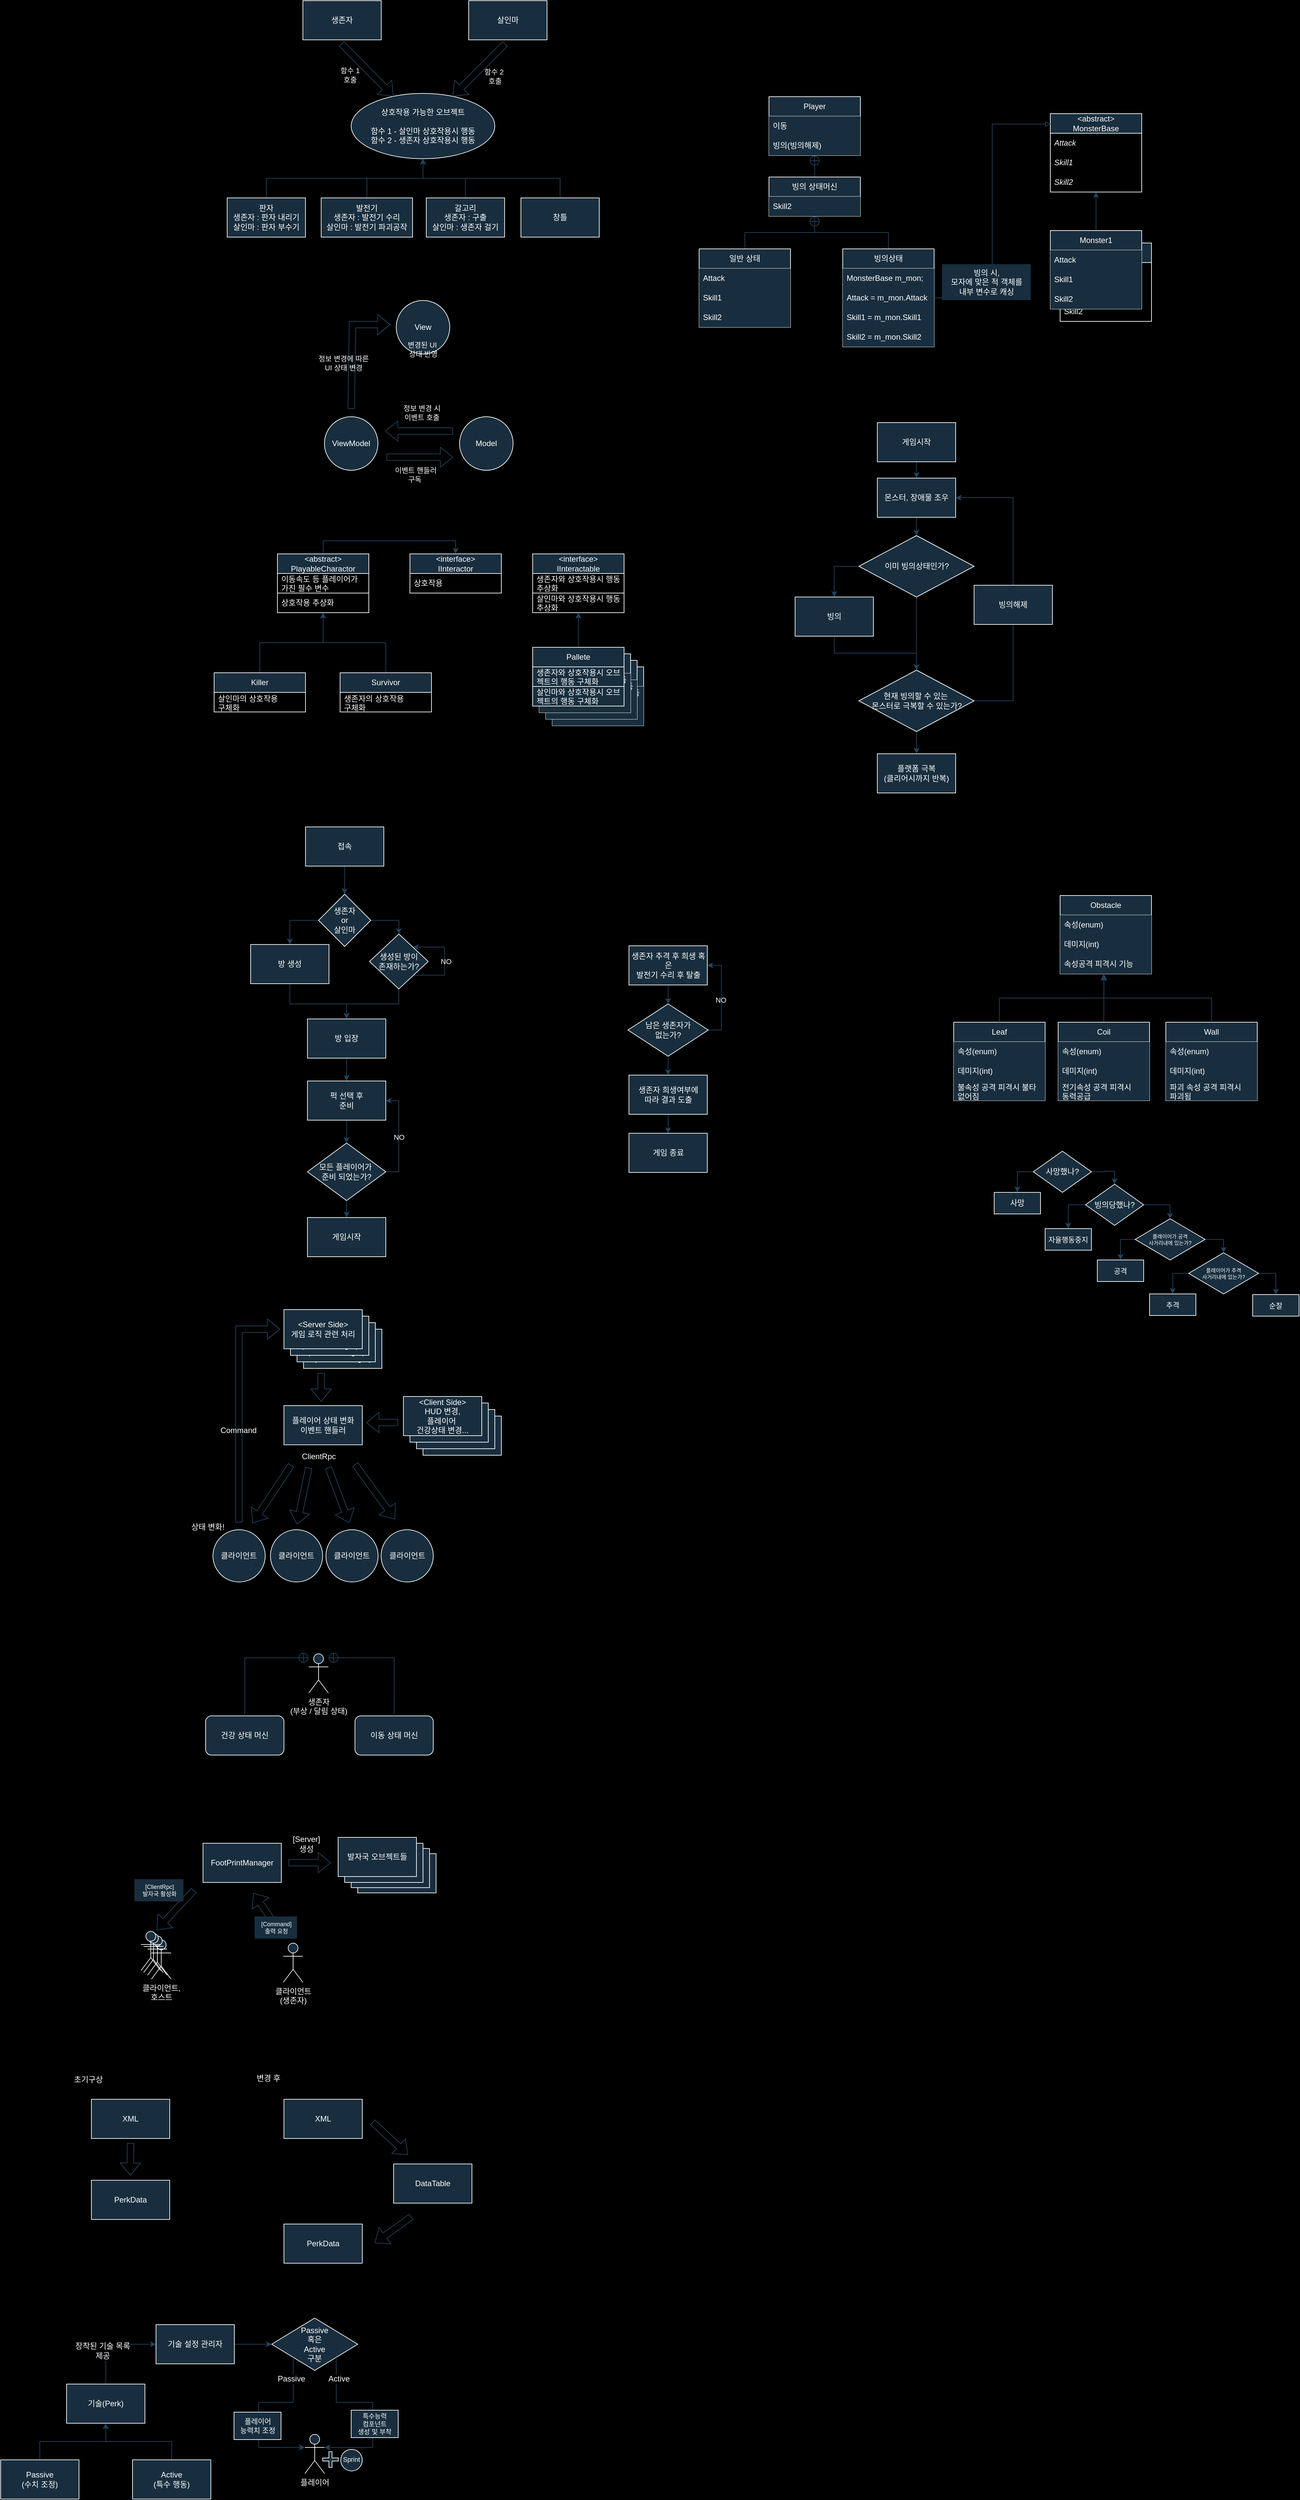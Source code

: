 <mxfile version="24.7.6">
  <diagram name="페이지-1" id="o0APWfUMKUU7ITL8NAqE">
    <mxGraphModel dx="1083" dy="351" grid="0" gridSize="10" guides="1" tooltips="1" connect="1" arrows="1" fold="1" page="0" pageScale="1" pageWidth="827" pageHeight="1169" background="#000000" math="0" shadow="0">
      <root>
        <mxCell id="0" />
        <mxCell id="1" parent="0" />
        <mxCell id="HwlPlYfOWSaUj1gYbrh8-189" value="클라이언트,&lt;div&gt;호스트&lt;/div&gt;" style="shape=umlActor;verticalLabelPosition=bottom;verticalAlign=top;html=1;outlineConnect=0;strokeColor=#FFFFFF;fontColor=#FFFFFF;fillColor=#182E3E;labelBackgroundColor=none;" parent="1" vertex="1">
          <mxGeometry x="-56" y="3067" width="30" height="60" as="geometry" />
        </mxCell>
        <mxCell id="HwlPlYfOWSaUj1gYbrh8-1" value="상호작용 가능한&amp;nbsp;&lt;span style=&quot;background-color: initial;&quot;&gt;오브젝트&lt;/span&gt;&lt;div&gt;&lt;br&gt;&lt;div&gt;함수 1 - 살인마 상호작용시 행동&lt;/div&gt;&lt;div&gt;함수 2 - 생존자 상호작용시 행동&lt;/div&gt;&lt;/div&gt;" style="ellipse;whiteSpace=wrap;html=1;labelBackgroundColor=none;fillColor=#182E3E;strokeColor=#FFFFFF;fontColor=#FFFFFF;" parent="1" vertex="1">
          <mxGeometry x="250" y="240" width="220" height="100" as="geometry" />
        </mxCell>
        <mxCell id="HwlPlYfOWSaUj1gYbrh8-10" style="edgeStyle=orthogonalEdgeStyle;rounded=0;orthogonalLoop=1;jettySize=auto;html=1;exitX=0.5;exitY=0;exitDx=0;exitDy=0;labelBackgroundColor=none;strokeColor=#23445D;fontColor=default;" parent="1" source="HwlPlYfOWSaUj1gYbrh8-2" target="HwlPlYfOWSaUj1gYbrh8-1" edge="1">
          <mxGeometry relative="1" as="geometry" />
        </mxCell>
        <mxCell id="HwlPlYfOWSaUj1gYbrh8-2" value="판자&lt;div&gt;생존자 : 판자 내리기&lt;/div&gt;&lt;div&gt;살인마 : 판자 부수기&lt;/div&gt;" style="rounded=0;whiteSpace=wrap;html=1;labelBackgroundColor=none;fillColor=#182E3E;strokeColor=#FFFFFF;fontColor=#FFFFFF;" parent="1" vertex="1">
          <mxGeometry x="60" y="400" width="120" height="60" as="geometry" />
        </mxCell>
        <mxCell id="HwlPlYfOWSaUj1gYbrh8-6" style="edgeStyle=orthogonalEdgeStyle;rounded=0;orthogonalLoop=1;jettySize=auto;html=1;labelBackgroundColor=none;strokeColor=#23445D;fontColor=default;" parent="1" source="HwlPlYfOWSaUj1gYbrh8-3" target="HwlPlYfOWSaUj1gYbrh8-1" edge="1">
          <mxGeometry relative="1" as="geometry" />
        </mxCell>
        <mxCell id="HwlPlYfOWSaUj1gYbrh8-3" value="발전기&lt;div&gt;생존자 : 발전기 수리&lt;/div&gt;&lt;div&gt;살인마 : 발전기 파괴공작&lt;/div&gt;" style="rounded=0;whiteSpace=wrap;html=1;labelBackgroundColor=none;fillColor=#182E3E;strokeColor=#FFFFFF;fontColor=#FFFFFF;" parent="1" vertex="1">
          <mxGeometry x="204" y="400" width="140" height="60" as="geometry" />
        </mxCell>
        <mxCell id="HwlPlYfOWSaUj1gYbrh8-7" style="edgeStyle=orthogonalEdgeStyle;rounded=0;orthogonalLoop=1;jettySize=auto;html=1;labelBackgroundColor=none;strokeColor=#23445D;fontColor=default;" parent="1" source="HwlPlYfOWSaUj1gYbrh8-4" target="HwlPlYfOWSaUj1gYbrh8-1" edge="1">
          <mxGeometry relative="1" as="geometry" />
        </mxCell>
        <mxCell id="HwlPlYfOWSaUj1gYbrh8-4" value="갈고리&lt;div&gt;생존자 : 구출&lt;/div&gt;&lt;div&gt;살인마 : 생존자 걸기&lt;/div&gt;" style="rounded=0;whiteSpace=wrap;html=1;labelBackgroundColor=none;fillColor=#182E3E;strokeColor=#FFFFFF;fontColor=#FFFFFF;" parent="1" vertex="1">
          <mxGeometry x="365" y="400" width="120" height="60" as="geometry" />
        </mxCell>
        <mxCell id="HwlPlYfOWSaUj1gYbrh8-11" style="edgeStyle=orthogonalEdgeStyle;rounded=0;orthogonalLoop=1;jettySize=auto;html=1;exitX=0.5;exitY=0;exitDx=0;exitDy=0;labelBackgroundColor=none;strokeColor=#23445D;fontColor=default;" parent="1" source="HwlPlYfOWSaUj1gYbrh8-5" target="HwlPlYfOWSaUj1gYbrh8-1" edge="1">
          <mxGeometry relative="1" as="geometry" />
        </mxCell>
        <mxCell id="HwlPlYfOWSaUj1gYbrh8-5" value="창틀" style="rounded=0;whiteSpace=wrap;html=1;labelBackgroundColor=none;fillColor=#182E3E;strokeColor=#FFFFFF;fontColor=#FFFFFF;" parent="1" vertex="1">
          <mxGeometry x="510" y="400" width="120" height="60" as="geometry" />
        </mxCell>
        <mxCell id="HwlPlYfOWSaUj1gYbrh8-13" value="생존자" style="rounded=0;whiteSpace=wrap;html=1;labelBackgroundColor=none;fillColor=#182E3E;strokeColor=#FFFFFF;fontColor=#FFFFFF;" parent="1" vertex="1">
          <mxGeometry x="176" y="98" width="120" height="60" as="geometry" />
        </mxCell>
        <mxCell id="HwlPlYfOWSaUj1gYbrh8-15" value="" style="shape=flexArrow;endArrow=classic;html=1;rounded=0;strokeWidth=1;endSize=6;startSize=16;sourcePerimeterSpacing=0;labelBackgroundColor=none;strokeColor=#23445D;fontColor=default;" parent="1" target="HwlPlYfOWSaUj1gYbrh8-1" edge="1">
          <mxGeometry width="50" height="50" relative="1" as="geometry">
            <mxPoint x="235" y="164" as="sourcePoint" />
            <mxPoint x="359.76" y="230" as="targetPoint" />
          </mxGeometry>
        </mxCell>
        <mxCell id="HwlPlYfOWSaUj1gYbrh8-16" value="함수 1&lt;div&gt;호출&lt;/div&gt;" style="edgeLabel;html=1;align=center;verticalAlign=middle;resizable=0;points=[];labelBackgroundColor=none;fontColor=#FFFFFF;" parent="HwlPlYfOWSaUj1gYbrh8-15" vertex="1" connectable="0">
          <mxGeometry x="-0.367" y="4" relative="1" as="geometry">
            <mxPoint x="-15" y="25" as="offset" />
          </mxGeometry>
        </mxCell>
        <mxCell id="HwlPlYfOWSaUj1gYbrh8-18" value="살인마" style="rounded=0;whiteSpace=wrap;html=1;labelBackgroundColor=none;fillColor=#182E3E;strokeColor=#FFFFFF;fontColor=#FFFFFF;" parent="1" vertex="1">
          <mxGeometry x="430" y="98" width="120" height="60" as="geometry" />
        </mxCell>
        <mxCell id="HwlPlYfOWSaUj1gYbrh8-19" value="" style="shape=flexArrow;endArrow=classic;html=1;rounded=0;strokeWidth=1;endSize=6;startSize=16;sourcePerimeterSpacing=0;labelBackgroundColor=none;strokeColor=#23445D;fontColor=default;" parent="1" target="HwlPlYfOWSaUj1gYbrh8-1" edge="1">
          <mxGeometry width="50" height="50" relative="1" as="geometry">
            <mxPoint x="486" y="164" as="sourcePoint" />
            <mxPoint x="362" y="229" as="targetPoint" />
          </mxGeometry>
        </mxCell>
        <mxCell id="HwlPlYfOWSaUj1gYbrh8-20" value="함수 2&amp;nbsp;&lt;div&gt;호출&lt;/div&gt;" style="edgeLabel;html=1;align=center;verticalAlign=middle;resizable=0;points=[];labelBackgroundColor=none;fontColor=#FFFFFF;" parent="HwlPlYfOWSaUj1gYbrh8-19" vertex="1" connectable="0">
          <mxGeometry x="-0.367" y="4" relative="1" as="geometry">
            <mxPoint x="6" y="21" as="offset" />
          </mxGeometry>
        </mxCell>
        <mxCell id="HwlPlYfOWSaUj1gYbrh8-21" value="Model" style="ellipse;whiteSpace=wrap;html=1;aspect=fixed;strokeColor=#FFFFFF;fontColor=#FFFFFF;fillColor=#182E3E;labelBackgroundColor=none;" parent="1" vertex="1">
          <mxGeometry x="416" y="735" width="82" height="82" as="geometry" />
        </mxCell>
        <mxCell id="HwlPlYfOWSaUj1gYbrh8-22" value="View" style="ellipse;whiteSpace=wrap;html=1;aspect=fixed;strokeColor=#FFFFFF;fontColor=#FFFFFF;fillColor=#182E3E;labelBackgroundColor=none;" parent="1" vertex="1">
          <mxGeometry x="319" y="557" width="82" height="82" as="geometry" />
        </mxCell>
        <mxCell id="HwlPlYfOWSaUj1gYbrh8-27" value="" style="shape=flexArrow;endArrow=classic;html=1;rounded=0;strokeColor=#23445D;strokeWidth=1;fontSize=16;spacing=11;spacingRight=5;labelBackgroundColor=none;fontColor=default;" parent="1" edge="1">
          <mxGeometry width="50" height="50" relative="1" as="geometry">
            <mxPoint x="250" y="723" as="sourcePoint" />
            <mxPoint x="310" y="594" as="targetPoint" />
            <Array as="points">
              <mxPoint x="252" y="594" />
            </Array>
          </mxGeometry>
        </mxCell>
        <mxCell id="HwlPlYfOWSaUj1gYbrh8-29" value="정보 변경 시&lt;div&gt;이벤트 호출&lt;/div&gt;" style="edgeLabel;html=1;align=center;verticalAlign=middle;resizable=0;points=[];labelBackgroundColor=none;fontColor=#FFFFFF;" parent="1" vertex="1" connectable="0">
          <mxGeometry x="386.003" y="611.004" as="geometry">
            <mxPoint x="-28" y="118" as="offset" />
          </mxGeometry>
        </mxCell>
        <mxCell id="HwlPlYfOWSaUj1gYbrh8-26" value="&lt;div&gt;&amp;nbsp;이벤트 핸들러&lt;div&gt;구독&lt;/div&gt;&lt;/div&gt;" style="edgeLabel;html=1;align=center;verticalAlign=middle;resizable=0;points=[];labelBackgroundColor=none;fontColor=#FFFFFF;" parent="1" vertex="1" connectable="0">
          <mxGeometry x="375.003" y="706.004" as="geometry">
            <mxPoint x="-28" y="118" as="offset" />
          </mxGeometry>
        </mxCell>
        <mxCell id="HwlPlYfOWSaUj1gYbrh8-31" value="정보 변경에 따른&lt;div&gt;UI 상태 변경&lt;/div&gt;" style="edgeLabel;html=1;align=center;verticalAlign=middle;resizable=0;points=[];labelBackgroundColor=none;fontColor=#FFFFFF;" parent="1" vertex="1" connectable="0">
          <mxGeometry x="266.003" y="535.004" as="geometry">
            <mxPoint x="-28" y="118" as="offset" />
          </mxGeometry>
        </mxCell>
        <mxCell id="HwlPlYfOWSaUj1gYbrh8-32" value="변경된 UI&amp;nbsp;&lt;div&gt;상태 반영&lt;/div&gt;" style="edgeLabel;html=1;align=center;verticalAlign=middle;resizable=0;points=[];labelBackgroundColor=none;fontColor=#FFFFFF;" parent="1" vertex="1" connectable="0">
          <mxGeometry x="388.003" y="514.004" as="geometry">
            <mxPoint x="-28" y="118" as="offset" />
          </mxGeometry>
        </mxCell>
        <mxCell id="HwlPlYfOWSaUj1gYbrh8-33" value="" style="shape=flexArrow;endArrow=classic;html=1;rounded=0;strokeColor=#23445D;labelBackgroundColor=none;fontColor=default;" parent="1" edge="1">
          <mxGeometry width="50" height="50" relative="1" as="geometry">
            <mxPoint x="406" y="757" as="sourcePoint" />
            <mxPoint x="302" y="757" as="targetPoint" />
          </mxGeometry>
        </mxCell>
        <mxCell id="HwlPlYfOWSaUj1gYbrh8-23" value="ViewModel" style="ellipse;whiteSpace=wrap;html=1;aspect=fixed;strokeColor=#FFFFFF;fontColor=#FFFFFF;fillColor=#182E3E;labelBackgroundColor=none;" parent="1" vertex="1">
          <mxGeometry x="209" y="735" width="82" height="82" as="geometry" />
        </mxCell>
        <mxCell id="HwlPlYfOWSaUj1gYbrh8-35" value="" style="shape=flexArrow;endArrow=classic;html=1;rounded=0;strokeColor=#23445D;labelBackgroundColor=none;fontColor=default;" parent="1" edge="1">
          <mxGeometry width="50" height="50" relative="1" as="geometry">
            <mxPoint x="304" y="797" as="sourcePoint" />
            <mxPoint x="406" y="797" as="targetPoint" />
          </mxGeometry>
        </mxCell>
        <mxCell id="HwlPlYfOWSaUj1gYbrh8-36" value="&amp;lt;interface&amp;gt;&lt;div&gt;IInteractor&lt;/div&gt;" style="swimlane;fontStyle=0;childLayout=stackLayout;horizontal=1;startSize=30;horizontalStack=0;resizeParent=1;resizeParentMax=0;resizeLast=0;collapsible=1;marginBottom=0;whiteSpace=wrap;html=1;strokeColor=#FFFFFF;fontColor=#FFFFFF;fillColor=#182E3E;labelBackgroundColor=none;" parent="1" vertex="1">
          <mxGeometry x="340" y="945" width="140" height="60" as="geometry" />
        </mxCell>
        <mxCell id="HwlPlYfOWSaUj1gYbrh8-37" value="상호작용" style="text;strokeColor=none;fillColor=none;align=left;verticalAlign=middle;spacingLeft=4;spacingRight=4;overflow=hidden;points=[[0,0.5],[1,0.5]];portConstraint=eastwest;rotatable=0;whiteSpace=wrap;html=1;fontColor=#FFFFFF;labelBackgroundColor=none;" parent="HwlPlYfOWSaUj1gYbrh8-36" vertex="1">
          <mxGeometry y="30" width="140" height="30" as="geometry" />
        </mxCell>
        <mxCell id="HwlPlYfOWSaUj1gYbrh8-54" style="edgeStyle=orthogonalEdgeStyle;rounded=0;orthogonalLoop=1;jettySize=auto;html=1;exitX=0.5;exitY=0;exitDx=0;exitDy=0;entryX=0.5;entryY=0;entryDx=0;entryDy=0;strokeColor=#23445D;labelBackgroundColor=none;fontColor=default;" parent="1" source="HwlPlYfOWSaUj1gYbrh8-40" target="HwlPlYfOWSaUj1gYbrh8-36" edge="1">
          <mxGeometry relative="1" as="geometry" />
        </mxCell>
        <mxCell id="HwlPlYfOWSaUj1gYbrh8-40" value="&amp;lt;abstract&amp;gt;&lt;div&gt;PlayableCharactor&lt;/div&gt;" style="swimlane;fontStyle=0;childLayout=stackLayout;horizontal=1;startSize=30;horizontalStack=0;resizeParent=1;resizeParentMax=0;resizeLast=0;collapsible=1;marginBottom=0;whiteSpace=wrap;html=1;strokeColor=#FFFFFF;fontColor=#FFFFFF;fillColor=#182E3E;labelBackgroundColor=none;" parent="1" vertex="1">
          <mxGeometry x="137" y="945" width="140" height="90" as="geometry" />
        </mxCell>
        <mxCell id="HwlPlYfOWSaUj1gYbrh8-41" value="이동속도 등 플레이어가 가진 필수 변수" style="text;strokeColor=#FFFFFF;fillColor=none;align=left;verticalAlign=bottom;spacingLeft=4;spacingRight=4;overflow=hidden;points=[[0,0.5],[1,0.5]];portConstraint=eastwest;rotatable=0;whiteSpace=wrap;html=1;fontColor=#FFFFFF;labelBackgroundColor=none;" parent="HwlPlYfOWSaUj1gYbrh8-40" vertex="1">
          <mxGeometry y="30" width="140" height="30" as="geometry" />
        </mxCell>
        <mxCell id="HwlPlYfOWSaUj1gYbrh8-52" value="상호작용 추상화" style="text;strokeColor=none;fillColor=none;align=left;verticalAlign=middle;spacingLeft=4;spacingRight=4;overflow=hidden;points=[[0,0.5],[1,0.5]];portConstraint=eastwest;rotatable=0;whiteSpace=wrap;html=1;fontColor=#FFFFFF;labelBackgroundColor=none;" parent="HwlPlYfOWSaUj1gYbrh8-40" vertex="1">
          <mxGeometry y="60" width="140" height="30" as="geometry" />
        </mxCell>
        <mxCell id="HwlPlYfOWSaUj1gYbrh8-56" style="edgeStyle=orthogonalEdgeStyle;rounded=0;orthogonalLoop=1;jettySize=auto;html=1;strokeColor=#23445D;labelBackgroundColor=none;fontColor=default;" parent="1" source="HwlPlYfOWSaUj1gYbrh8-44" target="HwlPlYfOWSaUj1gYbrh8-40" edge="1">
          <mxGeometry relative="1" as="geometry" />
        </mxCell>
        <mxCell id="HwlPlYfOWSaUj1gYbrh8-44" value="Killer" style="swimlane;fontStyle=0;childLayout=stackLayout;horizontal=1;startSize=30;horizontalStack=0;resizeParent=1;resizeParentMax=0;resizeLast=0;collapsible=1;marginBottom=0;whiteSpace=wrap;html=1;strokeColor=#FFFFFF;fontColor=#FFFFFF;fillColor=#182E3E;labelBackgroundColor=none;" parent="1" vertex="1">
          <mxGeometry x="40" y="1127" width="140" height="60" as="geometry" />
        </mxCell>
        <mxCell id="HwlPlYfOWSaUj1gYbrh8-45" value="살인마의 상호작용&amp;nbsp;&lt;div&gt;구체화&lt;/div&gt;" style="text;strokeColor=none;fillColor=none;align=left;verticalAlign=middle;spacingLeft=4;spacingRight=4;overflow=hidden;points=[[0,0.5],[1,0.5]];portConstraint=eastwest;rotatable=0;whiteSpace=wrap;html=1;fontColor=#FFFFFF;labelBackgroundColor=none;" parent="HwlPlYfOWSaUj1gYbrh8-44" vertex="1">
          <mxGeometry y="30" width="140" height="30" as="geometry" />
        </mxCell>
        <mxCell id="HwlPlYfOWSaUj1gYbrh8-57" style="edgeStyle=orthogonalEdgeStyle;rounded=0;orthogonalLoop=1;jettySize=auto;html=1;strokeColor=#23445D;labelBackgroundColor=none;fontColor=default;" parent="1" source="HwlPlYfOWSaUj1gYbrh8-48" target="HwlPlYfOWSaUj1gYbrh8-40" edge="1">
          <mxGeometry relative="1" as="geometry" />
        </mxCell>
        <mxCell id="HwlPlYfOWSaUj1gYbrh8-48" value="Survivor" style="swimlane;fontStyle=0;childLayout=stackLayout;horizontal=1;startSize=30;horizontalStack=0;resizeParent=1;resizeParentMax=0;resizeLast=0;collapsible=1;marginBottom=0;whiteSpace=wrap;html=1;strokeColor=#FFFFFF;fontColor=#FFFFFF;fillColor=#182E3E;labelBackgroundColor=none;" parent="1" vertex="1">
          <mxGeometry x="233" y="1127" width="140" height="60" as="geometry" />
        </mxCell>
        <mxCell id="HwlPlYfOWSaUj1gYbrh8-49" value="생존자의 상호작용&lt;div&gt;구체화&lt;/div&gt;" style="text;strokeColor=none;fillColor=none;align=left;verticalAlign=middle;spacingLeft=4;spacingRight=4;overflow=hidden;points=[[0,0.5],[1,0.5]];portConstraint=eastwest;rotatable=0;whiteSpace=wrap;html=1;fontColor=#FFFFFF;labelBackgroundColor=none;" parent="HwlPlYfOWSaUj1gYbrh8-48" vertex="1">
          <mxGeometry y="30" width="140" height="30" as="geometry" />
        </mxCell>
        <mxCell id="HwlPlYfOWSaUj1gYbrh8-58" value="&amp;lt;interface&amp;gt;&lt;div&gt;IInteractable&lt;/div&gt;" style="swimlane;fontStyle=0;childLayout=stackLayout;horizontal=1;startSize=30;horizontalStack=0;resizeParent=1;resizeParentMax=0;resizeLast=0;collapsible=1;marginBottom=0;whiteSpace=wrap;html=1;strokeColor=#FFFFFF;fontColor=#FFFFFF;fillColor=#182E3E;labelBackgroundColor=none;" parent="1" vertex="1">
          <mxGeometry x="528" y="945" width="140" height="90" as="geometry" />
        </mxCell>
        <mxCell id="HwlPlYfOWSaUj1gYbrh8-59" value="생존자와 상호작용시 행동 추상화" style="text;strokeColor=#FFFFFF;fillColor=none;align=left;verticalAlign=bottom;spacingLeft=4;spacingRight=4;overflow=hidden;points=[[0,0.5],[1,0.5]];portConstraint=eastwest;rotatable=0;whiteSpace=wrap;html=1;fontColor=#FFFFFF;labelBackgroundColor=none;" parent="HwlPlYfOWSaUj1gYbrh8-58" vertex="1">
          <mxGeometry y="30" width="140" height="30" as="geometry" />
        </mxCell>
        <mxCell id="HwlPlYfOWSaUj1gYbrh8-61" value="살인마와 상호작용시 행동 추상화" style="text;strokeColor=#FFFFFF;fillColor=none;align=left;verticalAlign=bottom;spacingLeft=4;spacingRight=4;overflow=hidden;points=[[0,0.5],[1,0.5]];portConstraint=eastwest;rotatable=0;whiteSpace=wrap;html=1;fontColor=#FFFFFF;labelBackgroundColor=none;" parent="HwlPlYfOWSaUj1gYbrh8-58" vertex="1">
          <mxGeometry y="60" width="140" height="30" as="geometry" />
        </mxCell>
        <mxCell id="HwlPlYfOWSaUj1gYbrh8-65" style="edgeStyle=orthogonalEdgeStyle;rounded=0;orthogonalLoop=1;jettySize=auto;html=1;strokeColor=#23445D;labelBackgroundColor=none;fontColor=default;" parent="1" source="HwlPlYfOWSaUj1gYbrh8-62" target="HwlPlYfOWSaUj1gYbrh8-58" edge="1">
          <mxGeometry relative="1" as="geometry" />
        </mxCell>
        <mxCell id="HwlPlYfOWSaUj1gYbrh8-87" value="Pallete" style="swimlane;fontStyle=0;childLayout=stackLayout;horizontal=1;startSize=30;horizontalStack=0;resizeParent=1;resizeParentMax=0;resizeLast=0;collapsible=1;marginBottom=0;whiteSpace=wrap;html=1;strokeColor=#FFFFFF;fontColor=#FFFFFF;fillColor=#182E3E;labelBackgroundColor=none;" parent="1" vertex="1">
          <mxGeometry x="558" y="1118" width="140" height="90" as="geometry" />
        </mxCell>
        <mxCell id="HwlPlYfOWSaUj1gYbrh8-88" value="생존자와 상호작용시 행동 구체화" style="text;strokeColor=none;fillColor=#182E3E;align=left;verticalAlign=middle;spacingLeft=4;spacingRight=4;overflow=hidden;points=[[0,0.5],[1,0.5]];portConstraint=eastwest;rotatable=0;whiteSpace=wrap;html=1;fontColor=#FFFFFF;labelBackgroundColor=none;" parent="HwlPlYfOWSaUj1gYbrh8-87" vertex="1">
          <mxGeometry y="30" width="140" height="30" as="geometry" />
        </mxCell>
        <mxCell id="HwlPlYfOWSaUj1gYbrh8-89" value="" style="text;strokeColor=none;fillColor=#182E3E;align=left;verticalAlign=middle;spacingLeft=4;spacingRight=4;overflow=hidden;points=[[0,0.5],[1,0.5]];portConstraint=eastwest;rotatable=0;whiteSpace=wrap;html=1;fontColor=#FFFFFF;labelBackgroundColor=none;" parent="HwlPlYfOWSaUj1gYbrh8-87" vertex="1">
          <mxGeometry y="60" width="140" height="30" as="geometry" />
        </mxCell>
        <mxCell id="HwlPlYfOWSaUj1gYbrh8-84" value="Pallete" style="swimlane;fontStyle=0;childLayout=stackLayout;horizontal=1;startSize=30;horizontalStack=0;resizeParent=1;resizeParentMax=0;resizeLast=0;collapsible=1;marginBottom=0;whiteSpace=wrap;html=1;strokeColor=#FFFFFF;fontColor=#FFFFFF;fillColor=#182E3E;labelBackgroundColor=none;" parent="1" vertex="1">
          <mxGeometry x="548" y="1108" width="140" height="90" as="geometry" />
        </mxCell>
        <mxCell id="HwlPlYfOWSaUj1gYbrh8-85" value="생존자와 상호작용시 행동 구체화" style="text;strokeColor=none;fillColor=#182E3E;align=left;verticalAlign=middle;spacingLeft=4;spacingRight=4;overflow=hidden;points=[[0,0.5],[1,0.5]];portConstraint=eastwest;rotatable=0;whiteSpace=wrap;html=1;fontColor=#FFFFFF;labelBackgroundColor=none;" parent="HwlPlYfOWSaUj1gYbrh8-84" vertex="1">
          <mxGeometry y="30" width="140" height="30" as="geometry" />
        </mxCell>
        <mxCell id="HwlPlYfOWSaUj1gYbrh8-86" value="" style="text;strokeColor=none;fillColor=#182E3E;align=left;verticalAlign=middle;spacingLeft=4;spacingRight=4;overflow=hidden;points=[[0,0.5],[1,0.5]];portConstraint=eastwest;rotatable=0;whiteSpace=wrap;html=1;fontColor=#FFFFFF;labelBackgroundColor=none;" parent="HwlPlYfOWSaUj1gYbrh8-84" vertex="1">
          <mxGeometry y="60" width="140" height="30" as="geometry" />
        </mxCell>
        <mxCell id="HwlPlYfOWSaUj1gYbrh8-81" value="Pallete" style="swimlane;fontStyle=0;childLayout=stackLayout;horizontal=1;startSize=30;horizontalStack=0;resizeParent=1;resizeParentMax=0;resizeLast=0;collapsible=1;marginBottom=0;whiteSpace=wrap;html=1;strokeColor=#FFFFFF;fontColor=#FFFFFF;fillColor=#182E3E;labelBackgroundColor=none;" parent="1" vertex="1">
          <mxGeometry x="538" y="1098" width="140" height="90" as="geometry" />
        </mxCell>
        <mxCell id="HwlPlYfOWSaUj1gYbrh8-82" value="생존자와 상호작용시 행동 구체화" style="text;strokeColor=none;fillColor=#182E3E;align=left;verticalAlign=middle;spacingLeft=4;spacingRight=4;overflow=hidden;points=[[0,0.5],[1,0.5]];portConstraint=eastwest;rotatable=0;whiteSpace=wrap;html=1;fontColor=#FFFFFF;labelBackgroundColor=none;" parent="HwlPlYfOWSaUj1gYbrh8-81" vertex="1">
          <mxGeometry y="30" width="140" height="30" as="geometry" />
        </mxCell>
        <mxCell id="HwlPlYfOWSaUj1gYbrh8-83" value="" style="text;strokeColor=none;fillColor=#182E3E;align=left;verticalAlign=middle;spacingLeft=4;spacingRight=4;overflow=hidden;points=[[0,0.5],[1,0.5]];portConstraint=eastwest;rotatable=0;whiteSpace=wrap;html=1;fontColor=#FFFFFF;labelBackgroundColor=none;" parent="HwlPlYfOWSaUj1gYbrh8-81" vertex="1">
          <mxGeometry y="60" width="140" height="30" as="geometry" />
        </mxCell>
        <mxCell id="HwlPlYfOWSaUj1gYbrh8-62" value="Pallete" style="swimlane;fontStyle=0;childLayout=stackLayout;horizontal=1;startSize=30;horizontalStack=0;resizeParent=1;resizeParentMax=0;resizeLast=0;collapsible=1;marginBottom=0;whiteSpace=wrap;html=1;strokeColor=#FFFFFF;fontColor=#FFFFFF;fillColor=#182E3E;labelBackgroundColor=none;" parent="1" vertex="1">
          <mxGeometry x="528" y="1088" width="140" height="90" as="geometry" />
        </mxCell>
        <mxCell id="HwlPlYfOWSaUj1gYbrh8-63" value="생존자와 상호작용시 오브젝트의 행동 구체화" style="text;strokeColor=#FFFFFF;fillColor=#182E3E;align=left;verticalAlign=bottom;spacingLeft=4;spacingRight=4;overflow=hidden;points=[[0,0.5],[1,0.5]];portConstraint=eastwest;rotatable=0;whiteSpace=wrap;html=1;fontColor=#FFFFFF;labelBackgroundColor=none;" parent="HwlPlYfOWSaUj1gYbrh8-62" vertex="1">
          <mxGeometry y="30" width="140" height="30" as="geometry" />
        </mxCell>
        <mxCell id="HwlPlYfOWSaUj1gYbrh8-64" value="살인마와 상호작용시 오브젝트의 행동 구체화" style="text;strokeColor=#FFFFFF;fillColor=#182E3E;align=left;verticalAlign=bottom;spacingLeft=4;spacingRight=4;overflow=hidden;points=[[0,0.5],[1,0.5]];portConstraint=eastwest;rotatable=0;whiteSpace=wrap;html=1;fontColor=#FFFFFF;labelBackgroundColor=none;" parent="HwlPlYfOWSaUj1gYbrh8-62" vertex="1">
          <mxGeometry y="60" width="140" height="30" as="geometry" />
        </mxCell>
        <mxCell id="HwlPlYfOWSaUj1gYbrh8-92" style="edgeStyle=orthogonalEdgeStyle;rounded=0;orthogonalLoop=1;jettySize=auto;html=1;strokeColor=#23445D;labelBackgroundColor=none;fontColor=default;" parent="1" source="HwlPlYfOWSaUj1gYbrh8-90" target="HwlPlYfOWSaUj1gYbrh8-91" edge="1">
          <mxGeometry relative="1" as="geometry" />
        </mxCell>
        <mxCell id="HwlPlYfOWSaUj1gYbrh8-90" value="접속" style="rounded=0;whiteSpace=wrap;html=1;strokeColor=#FFFFFF;fontColor=#FFFFFF;fillColor=#182E3E;labelBackgroundColor=none;" parent="1" vertex="1">
          <mxGeometry x="180" y="1363" width="120" height="60" as="geometry" />
        </mxCell>
        <mxCell id="HwlPlYfOWSaUj1gYbrh8-96" style="edgeStyle=orthogonalEdgeStyle;rounded=0;orthogonalLoop=1;jettySize=auto;html=1;exitX=1;exitY=0.5;exitDx=0;exitDy=0;strokeColor=#23445D;labelBackgroundColor=none;fontColor=default;" parent="1" source="HwlPlYfOWSaUj1gYbrh8-91" target="HwlPlYfOWSaUj1gYbrh8-94" edge="1">
          <mxGeometry relative="1" as="geometry" />
        </mxCell>
        <mxCell id="HwlPlYfOWSaUj1gYbrh8-121" style="edgeStyle=orthogonalEdgeStyle;rounded=0;orthogonalLoop=1;jettySize=auto;html=1;exitX=0;exitY=0.5;exitDx=0;exitDy=0;strokeColor=#23445D;labelBackgroundColor=none;fontColor=default;" parent="1" source="HwlPlYfOWSaUj1gYbrh8-91" target="HwlPlYfOWSaUj1gYbrh8-100" edge="1">
          <mxGeometry relative="1" as="geometry" />
        </mxCell>
        <mxCell id="HwlPlYfOWSaUj1gYbrh8-91" value="생존자&lt;div&gt;or&lt;/div&gt;&lt;div&gt;살인마&lt;/div&gt;" style="rhombus;whiteSpace=wrap;html=1;strokeColor=#FFFFFF;fontColor=#FFFFFF;fillColor=#182E3E;labelBackgroundColor=none;" parent="1" vertex="1">
          <mxGeometry x="200" y="1466" width="80" height="80" as="geometry" />
        </mxCell>
        <mxCell id="HwlPlYfOWSaUj1gYbrh8-105" style="edgeStyle=orthogonalEdgeStyle;rounded=0;orthogonalLoop=1;jettySize=auto;html=1;strokeColor=#23445D;labelBackgroundColor=none;fontColor=default;" parent="1" source="HwlPlYfOWSaUj1gYbrh8-94" target="HwlPlYfOWSaUj1gYbrh8-102" edge="1">
          <mxGeometry relative="1" as="geometry" />
        </mxCell>
        <mxCell id="HwlPlYfOWSaUj1gYbrh8-107" style="edgeStyle=orthogonalEdgeStyle;rounded=0;orthogonalLoop=1;jettySize=auto;html=1;exitX=1;exitY=1;exitDx=0;exitDy=0;strokeColor=#23445D;labelBackgroundColor=none;fontColor=default;" parent="1" source="HwlPlYfOWSaUj1gYbrh8-94" target="HwlPlYfOWSaUj1gYbrh8-94" edge="1">
          <mxGeometry relative="1" as="geometry">
            <mxPoint x="375" y="1547" as="targetPoint" />
            <Array as="points">
              <mxPoint x="393" y="1590" />
              <mxPoint x="393" y="1547" />
            </Array>
          </mxGeometry>
        </mxCell>
        <mxCell id="HwlPlYfOWSaUj1gYbrh8-108" value="NO" style="edgeLabel;html=1;align=center;verticalAlign=middle;resizable=0;points=[];strokeColor=#FFFFFF;fontColor=#FFFFFF;fillColor=#182E3E;labelBackgroundColor=none;" parent="HwlPlYfOWSaUj1gYbrh8-107" vertex="1" connectable="0">
          <mxGeometry x="0.077" relative="1" as="geometry">
            <mxPoint x="2" y="6" as="offset" />
          </mxGeometry>
        </mxCell>
        <mxCell id="HwlPlYfOWSaUj1gYbrh8-94" value="생성된 방이&lt;div&gt;존재하는가?&lt;/div&gt;" style="rhombus;whiteSpace=wrap;html=1;strokeColor=#FFFFFF;fontColor=#FFFFFF;fillColor=#182E3E;labelBackgroundColor=none;" parent="1" vertex="1">
          <mxGeometry x="278" y="1527" width="90" height="84" as="geometry" />
        </mxCell>
        <mxCell id="HwlPlYfOWSaUj1gYbrh8-106" style="edgeStyle=orthogonalEdgeStyle;rounded=0;orthogonalLoop=1;jettySize=auto;html=1;strokeColor=#23445D;labelBackgroundColor=none;fontColor=default;" parent="1" source="HwlPlYfOWSaUj1gYbrh8-100" target="HwlPlYfOWSaUj1gYbrh8-102" edge="1">
          <mxGeometry relative="1" as="geometry">
            <Array as="points">
              <mxPoint x="156" y="1634" />
              <mxPoint x="243" y="1634" />
            </Array>
          </mxGeometry>
        </mxCell>
        <mxCell id="HwlPlYfOWSaUj1gYbrh8-100" value="방 생성" style="rounded=0;whiteSpace=wrap;html=1;strokeColor=#FFFFFF;fontColor=#FFFFFF;fillColor=#182E3E;labelBackgroundColor=none;" parent="1" vertex="1">
          <mxGeometry x="96" y="1543" width="120" height="60" as="geometry" />
        </mxCell>
        <mxCell id="HwlPlYfOWSaUj1gYbrh8-112" style="edgeStyle=orthogonalEdgeStyle;rounded=0;orthogonalLoop=1;jettySize=auto;html=1;strokeColor=#23445D;labelBackgroundColor=none;fontColor=default;" parent="1" source="HwlPlYfOWSaUj1gYbrh8-102" target="HwlPlYfOWSaUj1gYbrh8-110" edge="1">
          <mxGeometry relative="1" as="geometry" />
        </mxCell>
        <mxCell id="HwlPlYfOWSaUj1gYbrh8-102" value="방 입장" style="rounded=0;whiteSpace=wrap;html=1;strokeColor=#FFFFFF;fontColor=#FFFFFF;fillColor=#182E3E;labelBackgroundColor=none;" parent="1" vertex="1">
          <mxGeometry x="183" y="1657" width="120" height="60" as="geometry" />
        </mxCell>
        <mxCell id="HwlPlYfOWSaUj1gYbrh8-113" style="edgeStyle=orthogonalEdgeStyle;rounded=0;orthogonalLoop=1;jettySize=auto;html=1;strokeColor=#23445D;labelBackgroundColor=none;fontColor=default;" parent="1" source="HwlPlYfOWSaUj1gYbrh8-110" target="HwlPlYfOWSaUj1gYbrh8-111" edge="1">
          <mxGeometry relative="1" as="geometry" />
        </mxCell>
        <mxCell id="HwlPlYfOWSaUj1gYbrh8-110" value="퍽 선택 후&lt;div&gt;준비&lt;/div&gt;" style="rounded=0;whiteSpace=wrap;html=1;strokeColor=#FFFFFF;fontColor=#FFFFFF;fillColor=#182E3E;labelBackgroundColor=none;" parent="1" vertex="1">
          <mxGeometry x="183" y="1752" width="120" height="60" as="geometry" />
        </mxCell>
        <mxCell id="HwlPlYfOWSaUj1gYbrh8-116" style="edgeStyle=orthogonalEdgeStyle;rounded=0;orthogonalLoop=1;jettySize=auto;html=1;exitX=1;exitY=0.5;exitDx=0;exitDy=0;entryX=1;entryY=0.5;entryDx=0;entryDy=0;strokeColor=#23445D;labelBackgroundColor=none;fontColor=default;" parent="1" source="HwlPlYfOWSaUj1gYbrh8-111" target="HwlPlYfOWSaUj1gYbrh8-110" edge="1">
          <mxGeometry relative="1" as="geometry" />
        </mxCell>
        <mxCell id="HwlPlYfOWSaUj1gYbrh8-117" value="" style="edgeLabel;html=1;align=center;verticalAlign=middle;resizable=0;points=[];strokeColor=#FFFFFF;fontColor=#FFFFFF;fillColor=#182E3E;labelBackgroundColor=none;" parent="HwlPlYfOWSaUj1gYbrh8-116" vertex="1" connectable="0">
          <mxGeometry x="-0.172" relative="1" as="geometry">
            <mxPoint as="offset" />
          </mxGeometry>
        </mxCell>
        <mxCell id="HwlPlYfOWSaUj1gYbrh8-120" style="edgeStyle=orthogonalEdgeStyle;rounded=0;orthogonalLoop=1;jettySize=auto;html=1;strokeColor=#23445D;labelBackgroundColor=none;fontColor=default;" parent="1" source="HwlPlYfOWSaUj1gYbrh8-111" target="HwlPlYfOWSaUj1gYbrh8-119" edge="1">
          <mxGeometry relative="1" as="geometry" />
        </mxCell>
        <mxCell id="HwlPlYfOWSaUj1gYbrh8-111" value="모든 플레이어가&amp;nbsp;&lt;div&gt;준비 되었는가?&lt;/div&gt;" style="rhombus;whiteSpace=wrap;html=1;strokeColor=#FFFFFF;fontColor=#FFFFFF;fillColor=#182E3E;labelBackgroundColor=none;" parent="1" vertex="1">
          <mxGeometry x="183" y="1847" width="120" height="88" as="geometry" />
        </mxCell>
        <mxCell id="HwlPlYfOWSaUj1gYbrh8-118" value="NO" style="edgeLabel;html=1;align=center;verticalAlign=middle;resizable=0;points=[];strokeColor=#FFFFFF;fontColor=#FFFFFF;fillColor=#182E3E;labelBackgroundColor=none;" parent="1" vertex="1" connectable="0">
          <mxGeometry x="363" y="1655.997" as="geometry">
            <mxPoint x="-40" y="182" as="offset" />
          </mxGeometry>
        </mxCell>
        <mxCell id="HwlPlYfOWSaUj1gYbrh8-119" value="게임시작" style="rounded=0;whiteSpace=wrap;html=1;strokeColor=#FFFFFF;fontColor=#FFFFFF;fillColor=#182E3E;labelBackgroundColor=none;" parent="1" vertex="1">
          <mxGeometry x="183" y="1961" width="120" height="60" as="geometry" />
        </mxCell>
        <mxCell id="HwlPlYfOWSaUj1gYbrh8-129" style="edgeStyle=orthogonalEdgeStyle;rounded=0;orthogonalLoop=1;jettySize=auto;html=1;exitX=1;exitY=0.5;exitDx=0;exitDy=0;entryX=1;entryY=0.5;entryDx=0;entryDy=0;strokeColor=#23445D;labelBackgroundColor=none;fontColor=default;" parent="1" source="HwlPlYfOWSaUj1gYbrh8-122" target="HwlPlYfOWSaUj1gYbrh8-123" edge="1">
          <mxGeometry relative="1" as="geometry" />
        </mxCell>
        <mxCell id="HwlPlYfOWSaUj1gYbrh8-130" value="" style="edgeLabel;html=1;align=center;verticalAlign=middle;resizable=0;points=[];strokeColor=#FFFFFF;fontColor=#FFFFFF;fillColor=#182E3E;labelBackgroundColor=none;" parent="HwlPlYfOWSaUj1gYbrh8-129" vertex="1" connectable="0">
          <mxGeometry x="-0.137" relative="1" as="geometry">
            <mxPoint as="offset" />
          </mxGeometry>
        </mxCell>
        <mxCell id="HwlPlYfOWSaUj1gYbrh8-135" style="edgeStyle=orthogonalEdgeStyle;rounded=0;orthogonalLoop=1;jettySize=auto;html=1;strokeColor=#23445D;labelBackgroundColor=none;fontColor=default;" parent="1" source="HwlPlYfOWSaUj1gYbrh8-122" target="HwlPlYfOWSaUj1gYbrh8-132" edge="1">
          <mxGeometry relative="1" as="geometry" />
        </mxCell>
        <mxCell id="HwlPlYfOWSaUj1gYbrh8-122" value="남은 생존자가&lt;div&gt;없는가?&lt;/div&gt;" style="rhombus;whiteSpace=wrap;html=1;strokeColor=#FFFFFF;fontColor=#FFFFFF;fillColor=#182E3E;labelBackgroundColor=none;" parent="1" vertex="1">
          <mxGeometry x="674" y="1634" width="123" height="80" as="geometry" />
        </mxCell>
        <mxCell id="HwlPlYfOWSaUj1gYbrh8-127" style="edgeStyle=orthogonalEdgeStyle;rounded=0;orthogonalLoop=1;jettySize=auto;html=1;strokeColor=#23445D;labelBackgroundColor=none;fontColor=default;" parent="1" source="HwlPlYfOWSaUj1gYbrh8-123" target="HwlPlYfOWSaUj1gYbrh8-122" edge="1">
          <mxGeometry relative="1" as="geometry" />
        </mxCell>
        <mxCell id="HwlPlYfOWSaUj1gYbrh8-123" value="생존자 추격 후 희생 혹은&lt;div&gt;&lt;span style=&quot;background-color: initial;&quot;&gt;발전기 수리 후 탈출&lt;/span&gt;&lt;/div&gt;" style="whiteSpace=wrap;html=1;fillColor=#182E3E;strokeColor=#FFFFFF;fontColor=#FFFFFF;labelBackgroundColor=none;" parent="1" vertex="1">
          <mxGeometry x="675.5" y="1545" width="120" height="60" as="geometry" />
        </mxCell>
        <mxCell id="HwlPlYfOWSaUj1gYbrh8-131" value="NO" style="edgeLabel;html=1;align=center;verticalAlign=middle;resizable=0;points=[];strokeColor=#FFFFFF;fontColor=#FFFFFF;fillColor=#182E3E;labelBackgroundColor=none;" parent="1" vertex="1" connectable="0">
          <mxGeometry x="816" y="1627.997" as="geometry" />
        </mxCell>
        <mxCell id="HwlPlYfOWSaUj1gYbrh8-134" value="" style="edgeStyle=orthogonalEdgeStyle;rounded=0;orthogonalLoop=1;jettySize=auto;html=1;strokeColor=#23445D;labelBackgroundColor=none;fontColor=default;" parent="1" source="HwlPlYfOWSaUj1gYbrh8-132" target="HwlPlYfOWSaUj1gYbrh8-133" edge="1">
          <mxGeometry relative="1" as="geometry" />
        </mxCell>
        <mxCell id="HwlPlYfOWSaUj1gYbrh8-132" value="생존자 희생여부에&lt;div&gt;따라 결과 도출&lt;/div&gt;" style="rounded=0;whiteSpace=wrap;html=1;strokeColor=#FFFFFF;fontColor=#FFFFFF;fillColor=#182E3E;labelBackgroundColor=none;" parent="1" vertex="1">
          <mxGeometry x="675.5" y="1743" width="120" height="60" as="geometry" />
        </mxCell>
        <mxCell id="HwlPlYfOWSaUj1gYbrh8-133" value="게임 종료" style="whiteSpace=wrap;html=1;fillColor=#182E3E;strokeColor=#FFFFFF;fontColor=#FFFFFF;rounded=0;labelBackgroundColor=none;" parent="1" vertex="1">
          <mxGeometry x="675.5" y="1832" width="120" height="60" as="geometry" />
        </mxCell>
        <mxCell id="HwlPlYfOWSaUj1gYbrh8-136" value="플레이어 상태 변화&lt;div&gt;이벤트 핸들러&lt;/div&gt;" style="rounded=0;whiteSpace=wrap;html=1;strokeColor=#FFFFFF;fontColor=#FFFFFF;fillColor=#182E3E;labelBackgroundColor=none;" parent="1" vertex="1">
          <mxGeometry x="147" y="2249" width="120" height="60" as="geometry" />
        </mxCell>
        <mxCell id="HwlPlYfOWSaUj1gYbrh8-140" value="HUD 변경,&lt;div&gt;플레이어&amp;nbsp;&lt;/div&gt;&lt;div&gt;건강상태 변경...&lt;/div&gt;" style="rounded=0;whiteSpace=wrap;html=1;strokeColor=#FFFFFF;fontColor=#FFFFFF;fillColor=#182E3E;labelBackgroundColor=none;" parent="1" vertex="1">
          <mxGeometry x="360" y="2265" width="120" height="60" as="geometry" />
        </mxCell>
        <mxCell id="HwlPlYfOWSaUj1gYbrh8-139" value="HUD 변경,&lt;div&gt;플레이어&amp;nbsp;&lt;/div&gt;&lt;div&gt;건강상태 변경...&lt;/div&gt;" style="rounded=0;whiteSpace=wrap;html=1;strokeColor=#FFFFFF;fontColor=#FFFFFF;fillColor=#182E3E;labelBackgroundColor=none;" parent="1" vertex="1">
          <mxGeometry x="350" y="2255" width="120" height="60" as="geometry" />
        </mxCell>
        <mxCell id="HwlPlYfOWSaUj1gYbrh8-138" value="HUD 변경,&lt;div&gt;플레이어&amp;nbsp;&lt;/div&gt;&lt;div&gt;건강상태 변경...&lt;/div&gt;" style="rounded=0;whiteSpace=wrap;html=1;strokeColor=#FFFFFF;fontColor=#FFFFFF;fillColor=#182E3E;labelBackgroundColor=none;" parent="1" vertex="1">
          <mxGeometry x="340" y="2245" width="120" height="60" as="geometry" />
        </mxCell>
        <mxCell id="HwlPlYfOWSaUj1gYbrh8-137" value="&lt;div&gt;&amp;lt;Client Side&amp;gt;&lt;/div&gt;HUD 변경,&lt;div&gt;플레이어&amp;nbsp;&lt;/div&gt;&lt;div&gt;건강상태 변경...&lt;/div&gt;" style="rounded=0;whiteSpace=wrap;html=1;strokeColor=#FFFFFF;fontColor=#FFFFFF;fillColor=#182E3E;labelBackgroundColor=none;" parent="1" vertex="1">
          <mxGeometry x="330" y="2235" width="120" height="60" as="geometry" />
        </mxCell>
        <mxCell id="HwlPlYfOWSaUj1gYbrh8-141" value="구독" style="shape=flexArrow;endArrow=classic;rounded=0;strokeColor=#23445D;labelBackgroundColor=none;fontColor=default;" parent="1" edge="1">
          <mxGeometry x="-0.231" y="-18" width="50" height="50" relative="1" as="geometry">
            <mxPoint x="322" y="2274.57" as="sourcePoint" />
            <mxPoint x="273" y="2275" as="targetPoint" />
            <mxPoint as="offset" />
          </mxGeometry>
        </mxCell>
        <mxCell id="HwlPlYfOWSaUj1gYbrh8-142" value="클라이언트" style="ellipse;whiteSpace=wrap;html=1;aspect=fixed;strokeColor=#FFFFFF;fillColor=#182E3E;labelBackgroundColor=none;fontColor=#FFFFFF;" parent="1" vertex="1">
          <mxGeometry x="38.25" y="2439" width="80" height="80" as="geometry" />
        </mxCell>
        <mxCell id="HwlPlYfOWSaUj1gYbrh8-143" value="클라이언트" style="ellipse;whiteSpace=wrap;html=1;aspect=fixed;strokeColor=#FFFFFF;fontColor=#FFFFFF;fillColor=#182E3E;labelBackgroundColor=none;" parent="1" vertex="1">
          <mxGeometry x="126.25" y="2439" width="80" height="80" as="geometry" />
        </mxCell>
        <mxCell id="HwlPlYfOWSaUj1gYbrh8-144" value="클라이언트" style="ellipse;whiteSpace=wrap;html=1;aspect=fixed;strokeColor=#FFFFFF;fontColor=#FFFFFF;fillColor=#182E3E;labelBackgroundColor=none;" parent="1" vertex="1">
          <mxGeometry x="211.25" y="2439" width="80" height="80" as="geometry" />
        </mxCell>
        <mxCell id="HwlPlYfOWSaUj1gYbrh8-146" value="클라이언트" style="ellipse;whiteSpace=wrap;html=1;aspect=fixed;strokeColor=#FFFFFF;fontColor=#FFFFFF;fillColor=#182E3E;labelBackgroundColor=none;" parent="1" vertex="1">
          <mxGeometry x="295.75" y="2439" width="80" height="80" as="geometry" />
        </mxCell>
        <mxCell id="HwlPlYfOWSaUj1gYbrh8-151" value="" style="shape=flexArrow;endArrow=classic;html=1;rounded=0;strokeColor=#23445D;labelBackgroundColor=none;fontColor=default;" parent="1" edge="1">
          <mxGeometry width="50" height="50" relative="1" as="geometry">
            <mxPoint x="78" y="2428" as="sourcePoint" />
            <mxPoint x="141" y="2132" as="targetPoint" />
            <Array as="points">
              <mxPoint x="78" y="2132" />
            </Array>
          </mxGeometry>
        </mxCell>
        <mxCell id="HwlPlYfOWSaUj1gYbrh8-152" value="Command" style="text;html=1;align=center;verticalAlign=middle;resizable=0;points=[];autosize=1;strokeColor=none;fillColor=none;fontColor=#FFFFFF;labelBackgroundColor=none;" parent="1" vertex="1">
          <mxGeometry x="40" y="2274" width="73" height="26" as="geometry" />
        </mxCell>
        <mxCell id="HwlPlYfOWSaUj1gYbrh8-153" value="" style="shape=flexArrow;endArrow=classic;html=1;rounded=0;strokeColor=#23445D;labelBackgroundColor=none;fontColor=default;" parent="1" edge="1">
          <mxGeometry width="50" height="50" relative="1" as="geometry">
            <mxPoint x="158" y="2340" as="sourcePoint" />
            <mxPoint x="99" y="2429" as="targetPoint" />
          </mxGeometry>
        </mxCell>
        <mxCell id="HwlPlYfOWSaUj1gYbrh8-154" value="" style="shape=flexArrow;endArrow=classic;html=1;rounded=0;strokeColor=#23445D;labelBackgroundColor=none;fontColor=default;" parent="1" edge="1">
          <mxGeometry width="50" height="50" relative="1" as="geometry">
            <mxPoint x="185" y="2344" as="sourcePoint" />
            <mxPoint x="167" y="2431" as="targetPoint" />
          </mxGeometry>
        </mxCell>
        <mxCell id="HwlPlYfOWSaUj1gYbrh8-155" value="" style="shape=flexArrow;endArrow=classic;html=1;rounded=0;strokeColor=#23445D;labelBackgroundColor=none;fontColor=default;" parent="1" edge="1">
          <mxGeometry width="50" height="50" relative="1" as="geometry">
            <mxPoint x="215" y="2344" as="sourcePoint" />
            <mxPoint x="247" y="2429" as="targetPoint" />
          </mxGeometry>
        </mxCell>
        <mxCell id="HwlPlYfOWSaUj1gYbrh8-156" value="" style="shape=flexArrow;endArrow=classic;html=1;rounded=0;strokeColor=#23445D;labelBackgroundColor=none;fontColor=default;" parent="1" edge="1">
          <mxGeometry width="50" height="50" relative="1" as="geometry">
            <mxPoint x="256" y="2339" as="sourcePoint" />
            <mxPoint x="317" y="2423" as="targetPoint" />
          </mxGeometry>
        </mxCell>
        <mxCell id="HwlPlYfOWSaUj1gYbrh8-157" value="ClientRpc" style="text;html=1;align=center;verticalAlign=middle;resizable=0;points=[];autosize=1;strokeColor=none;fillColor=none;fontColor=#FFFFFF;labelBackgroundColor=none;" parent="1" vertex="1">
          <mxGeometry x="165" y="2314" width="70" height="26" as="geometry" />
        </mxCell>
        <mxCell id="HwlPlYfOWSaUj1gYbrh8-159" value="" style="shape=flexArrow;endArrow=classic;html=1;rounded=0;strokeColor=#23445D;labelBackgroundColor=none;fontColor=default;" parent="1" edge="1">
          <mxGeometry width="50" height="50" relative="1" as="geometry">
            <mxPoint x="204" y="2199" as="sourcePoint" />
            <mxPoint x="204" y="2243" as="targetPoint" />
          </mxGeometry>
        </mxCell>
        <mxCell id="HwlPlYfOWSaUj1gYbrh8-163" value="상태 변화!" style="text;html=1;align=center;verticalAlign=middle;resizable=0;points=[];autosize=1;strokeColor=none;fillColor=none;fontColor=#FFFFFF;labelBackgroundColor=none;" parent="1" vertex="1">
          <mxGeometry x="-7" y="2422" width="73" height="26" as="geometry" />
        </mxCell>
        <mxCell id="HwlPlYfOWSaUj1gYbrh8-166" value="&lt;div&gt;&amp;lt;Server Side&amp;gt;&lt;/div&gt;&lt;div&gt;게임 로직 관련 처리&lt;/div&gt;&lt;div&gt;(GameManager)&lt;/div&gt;" style="rounded=0;whiteSpace=wrap;html=1;strokeColor=#FFFFFF;fontColor=#FFFFFF;fillColor=#182E3E;labelBackgroundColor=none;" parent="1" vertex="1">
          <mxGeometry x="177" y="2132" width="120" height="60" as="geometry" />
        </mxCell>
        <mxCell id="HwlPlYfOWSaUj1gYbrh8-165" value="&lt;div&gt;&amp;lt;Server Side&amp;gt;&lt;/div&gt;&lt;div&gt;게임 로직 관련 처리&lt;/div&gt;&lt;div&gt;(GameManager)&lt;/div&gt;" style="rounded=0;whiteSpace=wrap;html=1;strokeColor=#FFFFFF;fontColor=#FFFFFF;fillColor=#182E3E;labelBackgroundColor=none;" parent="1" vertex="1">
          <mxGeometry x="167" y="2122" width="120" height="60" as="geometry" />
        </mxCell>
        <mxCell id="HwlPlYfOWSaUj1gYbrh8-164" value="&lt;div&gt;&amp;lt;Server Side&amp;gt;&lt;/div&gt;&lt;div&gt;게임 로직 관련 처리&lt;/div&gt;&lt;div&gt;(GameManager)&lt;/div&gt;" style="rounded=0;whiteSpace=wrap;html=1;strokeColor=#FFFFFF;fontColor=#FFFFFF;fillColor=#182E3E;labelBackgroundColor=none;" parent="1" vertex="1">
          <mxGeometry x="157" y="2112" width="120" height="60" as="geometry" />
        </mxCell>
        <mxCell id="HwlPlYfOWSaUj1gYbrh8-158" value="&lt;div&gt;&amp;lt;Server Side&amp;gt;&lt;/div&gt;&lt;div&gt;게임 로직 관련 처리&lt;/div&gt;" style="rounded=0;whiteSpace=wrap;html=1;strokeColor=#FFFFFF;fontColor=#FFFFFF;fillColor=#182E3E;labelBackgroundColor=none;" parent="1" vertex="1">
          <mxGeometry x="147" y="2102" width="120" height="60" as="geometry" />
        </mxCell>
        <mxCell id="HwlPlYfOWSaUj1gYbrh8-167" value="생존자&lt;div&gt;(부상 / 달림 상태)&lt;/div&gt;" style="shape=umlActor;verticalLabelPosition=bottom;verticalAlign=top;html=1;outlineConnect=0;strokeColor=#FFFFFF;fontColor=#FFFFFF;fillColor=#182E3E;labelBackgroundColor=none;" parent="1" vertex="1">
          <mxGeometry x="185" y="2629" width="30" height="60" as="geometry" />
        </mxCell>
        <mxCell id="HwlPlYfOWSaUj1gYbrh8-168" value="건강 상태 머신" style="rounded=1;whiteSpace=wrap;html=1;strokeColor=#FFFFFF;fontColor=#FFFFFF;fillColor=#182E3E;labelBackgroundColor=none;" parent="1" vertex="1">
          <mxGeometry x="27" y="2724" width="120" height="60" as="geometry" />
        </mxCell>
        <mxCell id="HwlPlYfOWSaUj1gYbrh8-169" value="이동 상태 머신" style="rounded=1;whiteSpace=wrap;html=1;strokeColor=#FFFFFF;fontColor=#FFFFFF;fillColor=#182E3E;labelBackgroundColor=none;" parent="1" vertex="1">
          <mxGeometry x="255.75" y="2724" width="120" height="60" as="geometry" />
        </mxCell>
        <mxCell id="HwlPlYfOWSaUj1gYbrh8-173" style="edgeStyle=orthogonalEdgeStyle;rounded=0;orthogonalLoop=1;jettySize=auto;html=1;exitX=0.5;exitY=0;exitDx=0;exitDy=0;strokeColor=#23445D;endArrow=circlePlus;endFill=0;labelBackgroundColor=none;fontColor=default;" parent="1" source="HwlPlYfOWSaUj1gYbrh8-168" target="HwlPlYfOWSaUj1gYbrh8-167" edge="1">
          <mxGeometry relative="1" as="geometry">
            <Array as="points">
              <mxPoint x="87" y="2635" />
            </Array>
          </mxGeometry>
        </mxCell>
        <mxCell id="HwlPlYfOWSaUj1gYbrh8-175" style="edgeStyle=orthogonalEdgeStyle;rounded=0;orthogonalLoop=1;jettySize=auto;html=1;exitX=0.5;exitY=0;exitDx=0;exitDy=0;strokeColor=#23445D;endArrow=circlePlus;endFill=0;labelBackgroundColor=none;fontColor=default;" parent="1" source="HwlPlYfOWSaUj1gYbrh8-169" target="HwlPlYfOWSaUj1gYbrh8-167" edge="1">
          <mxGeometry relative="1" as="geometry">
            <mxPoint x="97" y="2734" as="sourcePoint" />
            <mxPoint x="218" y="2629" as="targetPoint" />
            <Array as="points">
              <mxPoint x="316" y="2635" />
            </Array>
          </mxGeometry>
        </mxCell>
        <mxCell id="HwlPlYfOWSaUj1gYbrh8-176" value="FootPrintManager" style="rounded=0;whiteSpace=wrap;html=1;strokeColor=#FFFFFF;fontColor=#FFFFFF;fillColor=#182E3E;labelBackgroundColor=none;" parent="1" vertex="1">
          <mxGeometry x="23" y="2919" width="120" height="60" as="geometry" />
        </mxCell>
        <mxCell id="HwlPlYfOWSaUj1gYbrh8-177" value="" style="whiteSpace=wrap;html=1;strokeColor=#FFFFFF;fontColor=#FFFFFF;fillColor=#182E3E;labelBackgroundColor=none;" parent="1" vertex="1">
          <mxGeometry x="260" y="2935" width="120" height="60" as="geometry" />
        </mxCell>
        <mxCell id="HwlPlYfOWSaUj1gYbrh8-178" value="" style="whiteSpace=wrap;html=1;strokeColor=#FFFFFF;fontColor=#FFFFFF;fillColor=#182E3E;labelBackgroundColor=none;" parent="1" vertex="1">
          <mxGeometry x="250" y="2927" width="120" height="60" as="geometry" />
        </mxCell>
        <mxCell id="HwlPlYfOWSaUj1gYbrh8-179" value="" style="whiteSpace=wrap;html=1;strokeColor=#FFFFFF;fontColor=#FFFFFF;fillColor=#182E3E;labelBackgroundColor=none;" parent="1" vertex="1">
          <mxGeometry x="240" y="2919" width="120" height="60" as="geometry" />
        </mxCell>
        <mxCell id="HwlPlYfOWSaUj1gYbrh8-180" value="발자국 오브젝트들" style="whiteSpace=wrap;html=1;strokeColor=#FFFFFF;fontColor=#FFFFFF;fillColor=#182E3E;labelBackgroundColor=none;" parent="1" vertex="1">
          <mxGeometry x="230" y="2910" width="120" height="60" as="geometry" />
        </mxCell>
        <mxCell id="HwlPlYfOWSaUj1gYbrh8-181" value="" style="shape=flexArrow;endArrow=classic;html=1;rounded=0;strokeColor=#23445D;labelBackgroundColor=none;fontColor=default;" parent="1" edge="1">
          <mxGeometry width="50" height="50" relative="1" as="geometry">
            <mxPoint x="154" y="2948.7" as="sourcePoint" />
            <mxPoint x="219" y="2948.7" as="targetPoint" />
          </mxGeometry>
        </mxCell>
        <mxCell id="HwlPlYfOWSaUj1gYbrh8-182" value="&lt;div&gt;[Server]&lt;/div&gt;생성" style="text;html=1;align=center;verticalAlign=middle;resizable=0;points=[];autosize=1;strokeColor=none;fillColor=none;fontColor=#FFFFFF;labelBackgroundColor=none;" parent="1" vertex="1">
          <mxGeometry x="151.25" y="2899" width="60" height="41" as="geometry" />
        </mxCell>
        <mxCell id="HwlPlYfOWSaUj1gYbrh8-183" value="클라이언트&lt;div&gt;(생존자)&lt;/div&gt;" style="shape=umlActor;verticalLabelPosition=bottom;verticalAlign=top;html=1;outlineConnect=0;strokeColor=#FFFFFF;fontColor=#FFFFFF;fillColor=#182E3E;labelBackgroundColor=none;" parent="1" vertex="1">
          <mxGeometry x="146" y="3072" width="30" height="60" as="geometry" />
        </mxCell>
        <mxCell id="HwlPlYfOWSaUj1gYbrh8-184" value="" style="shape=flexArrow;endArrow=classic;html=1;rounded=0;strokeColor=#23445D;labelBackgroundColor=none;fontColor=default;" parent="1" edge="1">
          <mxGeometry width="50" height="50" relative="1" as="geometry">
            <mxPoint x="146" y="3062" as="sourcePoint" />
            <mxPoint x="100" y="2995" as="targetPoint" />
          </mxGeometry>
        </mxCell>
        <mxCell id="HwlPlYfOWSaUj1gYbrh8-185" value="[Command]&lt;div style=&quot;font-size: 9px;&quot;&gt;출력 요청&lt;/div&gt;" style="text;html=1;align=center;verticalAlign=middle;resizable=0;points=[];autosize=1;strokeColor=none;fillColor=#182E3E;fontColor=#FFFFFF;fontSize=9;labelBackgroundColor=none;" parent="1" vertex="1">
          <mxGeometry x="102" y="3031" width="65" height="34" as="geometry" />
        </mxCell>
        <mxCell id="HwlPlYfOWSaUj1gYbrh8-188" value="&lt;div&gt;&lt;br&gt;&lt;/div&gt;" style="shape=umlActor;verticalLabelPosition=bottom;verticalAlign=top;html=1;outlineConnect=0;strokeColor=#FFFFFF;fontColor=#FFFFFF;fillColor=#182E3E;labelBackgroundColor=none;" parent="1" vertex="1">
          <mxGeometry x="-62" y="3061" width="30" height="60" as="geometry" />
        </mxCell>
        <mxCell id="HwlPlYfOWSaUj1gYbrh8-190" value="" style="shape=umlActor;verticalLabelPosition=bottom;verticalAlign=top;html=1;outlineConnect=0;strokeColor=#FFFFFF;fontColor=#FFFFFF;fillColor=#182E3E;labelBackgroundColor=none;" parent="1" vertex="1">
          <mxGeometry x="-68" y="3057" width="30" height="60" as="geometry" />
        </mxCell>
        <mxCell id="HwlPlYfOWSaUj1gYbrh8-191" value="" style="shape=umlActor;verticalLabelPosition=bottom;verticalAlign=top;html=1;outlineConnect=0;strokeColor=#FFFFFF;fontColor=#FFFFFF;fillColor=#182E3E;labelBackgroundColor=none;" parent="1" vertex="1">
          <mxGeometry x="-72" y="3054" width="30" height="60" as="geometry" />
        </mxCell>
        <mxCell id="HwlPlYfOWSaUj1gYbrh8-193" value="" style="shape=flexArrow;endArrow=classic;html=1;rounded=0;strokeColor=#23445D;labelBackgroundColor=none;fontColor=default;" parent="1" edge="1">
          <mxGeometry width="50" height="50" relative="1" as="geometry">
            <mxPoint x="9" y="2991" as="sourcePoint" />
            <mxPoint x="-48" y="3052" as="targetPoint" />
          </mxGeometry>
        </mxCell>
        <mxCell id="HwlPlYfOWSaUj1gYbrh8-194" value="[ClientRpc]&lt;div style=&quot;font-size: 9px;&quot;&gt;발자국 활성화&lt;/div&gt;" style="text;html=1;align=center;verticalAlign=middle;resizable=0;points=[];autosize=1;strokeColor=none;fillColor=#182E3E;fontColor=#FFFFFF;fontSize=9;labelBackgroundColor=none;" parent="1" vertex="1">
          <mxGeometry x="-82" y="2974" width="75" height="34" as="geometry" />
        </mxCell>
        <mxCell id="HwlPlYfOWSaUj1gYbrh8-196" value="XML" style="rounded=0;whiteSpace=wrap;html=1;strokeColor=#FFFFFF;fontColor=#FFFFFF;fillColor=#182E3E;labelBackgroundColor=none;" parent="1" vertex="1">
          <mxGeometry x="-148" y="3311" width="120" height="60" as="geometry" />
        </mxCell>
        <mxCell id="HwlPlYfOWSaUj1gYbrh8-197" value="PerkData" style="whiteSpace=wrap;html=1;strokeColor=#FFFFFF;fontColor=#FFFFFF;fillColor=#182E3E;labelBackgroundColor=none;" parent="1" vertex="1">
          <mxGeometry x="-148" y="3435" width="120" height="60" as="geometry" />
        </mxCell>
        <mxCell id="HwlPlYfOWSaUj1gYbrh8-198" value="" style="shape=flexArrow;endArrow=classic;html=1;rounded=0;strokeColor=#23445D;labelBackgroundColor=none;fontColor=default;" parent="1" edge="1">
          <mxGeometry width="50" height="50" relative="1" as="geometry">
            <mxPoint x="-88" y="3378" as="sourcePoint" />
            <mxPoint x="-88.34" y="3428" as="targetPoint" />
          </mxGeometry>
        </mxCell>
        <mxCell id="HwlPlYfOWSaUj1gYbrh8-200" value="초기구상" style="text;html=1;align=center;verticalAlign=middle;resizable=0;points=[];autosize=1;strokeColor=none;fillColor=none;fontColor=#FFFFFF;labelBackgroundColor=none;" parent="1" vertex="1">
          <mxGeometry x="-186" y="3268" width="66" height="26" as="geometry" />
        </mxCell>
        <mxCell id="HwlPlYfOWSaUj1gYbrh8-201" value="변경 후" style="text;html=1;align=center;verticalAlign=middle;resizable=0;points=[];autosize=1;strokeColor=none;fillColor=none;fontColor=#FFFFFF;labelBackgroundColor=none;" parent="1" vertex="1">
          <mxGeometry x="94" y="3266" width="57" height="26" as="geometry" />
        </mxCell>
        <mxCell id="HwlPlYfOWSaUj1gYbrh8-202" value="XML" style="rounded=0;whiteSpace=wrap;html=1;strokeColor=#FFFFFF;fontColor=#FFFFFF;fillColor=#182E3E;labelBackgroundColor=none;" parent="1" vertex="1">
          <mxGeometry x="147" y="3311" width="120" height="60" as="geometry" />
        </mxCell>
        <mxCell id="HwlPlYfOWSaUj1gYbrh8-203" value="PerkData" style="whiteSpace=wrap;html=1;strokeColor=#FFFFFF;fontColor=#FFFFFF;fillColor=#182E3E;labelBackgroundColor=none;" parent="1" vertex="1">
          <mxGeometry x="147" y="3502" width="120" height="60" as="geometry" />
        </mxCell>
        <mxCell id="HwlPlYfOWSaUj1gYbrh8-204" value="" style="shape=flexArrow;endArrow=classic;html=1;rounded=0;strokeColor=#23445D;labelBackgroundColor=none;fontColor=default;" parent="1" edge="1">
          <mxGeometry width="50" height="50" relative="1" as="geometry">
            <mxPoint x="282.67" y="3346" as="sourcePoint" />
            <mxPoint x="337" y="3396" as="targetPoint" />
          </mxGeometry>
        </mxCell>
        <mxCell id="HwlPlYfOWSaUj1gYbrh8-205" value="DataTable" style="whiteSpace=wrap;html=1;strokeColor=#FFFFFF;fontColor=#FFFFFF;fillColor=#182E3E;labelBackgroundColor=none;" parent="1" vertex="1">
          <mxGeometry x="315" y="3410" width="120" height="60" as="geometry" />
        </mxCell>
        <mxCell id="HwlPlYfOWSaUj1gYbrh8-206" value="" style="shape=flexArrow;endArrow=classic;html=1;rounded=0;strokeColor=#23445D;labelBackgroundColor=none;fontColor=default;" parent="1" edge="1">
          <mxGeometry width="50" height="50" relative="1" as="geometry">
            <mxPoint x="342" y="3491" as="sourcePoint" />
            <mxPoint x="286" y="3531" as="targetPoint" />
          </mxGeometry>
        </mxCell>
        <mxCell id="ncGTvasQSAtTbAnLyTBp-4" value="&lt;div&gt;&amp;lt;abstract&amp;gt;&lt;/div&gt;MonsterBase" style="swimlane;fontStyle=0;childLayout=stackLayout;horizontal=1;startSize=30;horizontalStack=0;resizeParent=1;resizeParentMax=0;resizeLast=0;collapsible=1;marginBottom=0;whiteSpace=wrap;html=1;strokeColor=#FFFFFF;fontColor=#FFFFFF;fillColor=#182E3E;labelBackgroundColor=none;" parent="1" vertex="1">
          <mxGeometry x="1321" y="271" width="140" height="120" as="geometry" />
        </mxCell>
        <mxCell id="ncGTvasQSAtTbAnLyTBp-5" value="Attack" style="text;strokeColor=none;fillColor=none;align=left;verticalAlign=middle;spacingLeft=4;spacingRight=4;overflow=hidden;points=[[0,0.5],[1,0.5]];portConstraint=eastwest;rotatable=0;whiteSpace=wrap;html=1;fontColor=#FFFFFF;fontStyle=2;labelBackgroundColor=none;" parent="ncGTvasQSAtTbAnLyTBp-4" vertex="1">
          <mxGeometry y="30" width="140" height="30" as="geometry" />
        </mxCell>
        <mxCell id="ncGTvasQSAtTbAnLyTBp-6" value="Skill1" style="text;strokeColor=none;fillColor=none;align=left;verticalAlign=middle;spacingLeft=4;spacingRight=4;overflow=hidden;points=[[0,0.5],[1,0.5]];portConstraint=eastwest;rotatable=0;whiteSpace=wrap;html=1;fontColor=#FFFFFF;fontStyle=2;labelBackgroundColor=none;" parent="ncGTvasQSAtTbAnLyTBp-4" vertex="1">
          <mxGeometry y="60" width="140" height="30" as="geometry" />
        </mxCell>
        <mxCell id="ncGTvasQSAtTbAnLyTBp-7" value="Skill2" style="text;strokeColor=none;fillColor=none;align=left;verticalAlign=middle;spacingLeft=4;spacingRight=4;overflow=hidden;points=[[0,0.5],[1,0.5]];portConstraint=eastwest;rotatable=0;whiteSpace=wrap;html=1;fontColor=#FFFFFF;fontStyle=2;labelBackgroundColor=none;" parent="ncGTvasQSAtTbAnLyTBp-4" vertex="1">
          <mxGeometry y="90" width="140" height="30" as="geometry" />
        </mxCell>
        <mxCell id="ncGTvasQSAtTbAnLyTBp-8" value="Monster2" style="swimlane;fontStyle=0;childLayout=stackLayout;horizontal=1;startSize=30;horizontalStack=0;resizeParent=1;resizeParentMax=0;resizeLast=0;collapsible=1;marginBottom=0;whiteSpace=wrap;html=1;strokeColor=#FFFFFF;fontColor=#FFFFFF;fillColor=#182E3E;labelBackgroundColor=none;" parent="1" vertex="1">
          <mxGeometry x="1336" y="469" width="140" height="120" as="geometry" />
        </mxCell>
        <mxCell id="ncGTvasQSAtTbAnLyTBp-9" value="Attack" style="text;strokeColor=none;fillColor=none;align=left;verticalAlign=middle;spacingLeft=4;spacingRight=4;overflow=hidden;points=[[0,0.5],[1,0.5]];portConstraint=eastwest;rotatable=0;whiteSpace=wrap;html=1;fontColor=#FFFFFF;labelBackgroundColor=none;" parent="ncGTvasQSAtTbAnLyTBp-8" vertex="1">
          <mxGeometry y="30" width="140" height="30" as="geometry" />
        </mxCell>
        <mxCell id="ncGTvasQSAtTbAnLyTBp-10" value="Skill1" style="text;strokeColor=none;fillColor=none;align=left;verticalAlign=middle;spacingLeft=4;spacingRight=4;overflow=hidden;points=[[0,0.5],[1,0.5]];portConstraint=eastwest;rotatable=0;whiteSpace=wrap;html=1;fontColor=#FFFFFF;labelBackgroundColor=none;" parent="ncGTvasQSAtTbAnLyTBp-8" vertex="1">
          <mxGeometry y="60" width="140" height="30" as="geometry" />
        </mxCell>
        <mxCell id="ncGTvasQSAtTbAnLyTBp-11" value="Skill2" style="text;strokeColor=none;fillColor=none;align=left;verticalAlign=middle;spacingLeft=4;spacingRight=4;overflow=hidden;points=[[0,0.5],[1,0.5]];portConstraint=eastwest;rotatable=0;whiteSpace=wrap;html=1;fontColor=#FFFFFF;labelBackgroundColor=none;" parent="ncGTvasQSAtTbAnLyTBp-8" vertex="1">
          <mxGeometry y="90" width="140" height="30" as="geometry" />
        </mxCell>
        <mxCell id="ncGTvasQSAtTbAnLyTBp-16" style="edgeStyle=orthogonalEdgeStyle;rounded=0;orthogonalLoop=1;jettySize=auto;html=1;strokeColor=#23445D;labelBackgroundColor=none;fontColor=default;" parent="1" source="ncGTvasQSAtTbAnLyTBp-12" target="ncGTvasQSAtTbAnLyTBp-4" edge="1">
          <mxGeometry relative="1" as="geometry" />
        </mxCell>
        <mxCell id="ncGTvasQSAtTbAnLyTBp-12" value="Monster1" style="swimlane;fontStyle=0;childLayout=stackLayout;horizontal=1;startSize=30;horizontalStack=0;resizeParent=1;resizeParentMax=0;resizeLast=0;collapsible=1;marginBottom=0;whiteSpace=wrap;html=1;strokeColor=#FFFFFF;fontColor=#FFFFFF;fillColor=#182E3E;labelBackgroundColor=none;" parent="1" vertex="1">
          <mxGeometry x="1321" y="450" width="140" height="120" as="geometry" />
        </mxCell>
        <mxCell id="ncGTvasQSAtTbAnLyTBp-13" value="Attack" style="text;strokeColor=none;fillColor=#182E3E;align=left;verticalAlign=middle;spacingLeft=4;spacingRight=4;overflow=hidden;points=[[0,0.5],[1,0.5]];portConstraint=eastwest;rotatable=0;whiteSpace=wrap;html=1;fontColor=#FFFFFF;labelBackgroundColor=none;" parent="ncGTvasQSAtTbAnLyTBp-12" vertex="1">
          <mxGeometry y="30" width="140" height="30" as="geometry" />
        </mxCell>
        <mxCell id="ncGTvasQSAtTbAnLyTBp-14" value="Skill1" style="text;strokeColor=none;fillColor=#182E3E;align=left;verticalAlign=middle;spacingLeft=4;spacingRight=4;overflow=hidden;points=[[0,0.5],[1,0.5]];portConstraint=eastwest;rotatable=0;whiteSpace=wrap;html=1;fontColor=#FFFFFF;labelBackgroundColor=none;" parent="ncGTvasQSAtTbAnLyTBp-12" vertex="1">
          <mxGeometry y="60" width="140" height="30" as="geometry" />
        </mxCell>
        <mxCell id="ncGTvasQSAtTbAnLyTBp-15" value="Skill2" style="text;strokeColor=none;fillColor=#182E3E;align=left;verticalAlign=middle;spacingLeft=4;spacingRight=4;overflow=hidden;points=[[0,0.5],[1,0.5]];portConstraint=eastwest;rotatable=0;whiteSpace=wrap;html=1;fontColor=#FFFFFF;labelBackgroundColor=none;" parent="ncGTvasQSAtTbAnLyTBp-12" vertex="1">
          <mxGeometry y="90" width="140" height="30" as="geometry" />
        </mxCell>
        <mxCell id="ncGTvasQSAtTbAnLyTBp-17" value="Player" style="swimlane;fontStyle=0;childLayout=stackLayout;horizontal=1;startSize=30;horizontalStack=0;resizeParent=1;resizeParentMax=0;resizeLast=0;collapsible=1;marginBottom=0;whiteSpace=wrap;html=1;strokeColor=#FFFFFF;fontColor=#FFFFFF;fillColor=#182E3E;labelBackgroundColor=none;" parent="1" vertex="1">
          <mxGeometry x="890" y="245" width="140" height="90" as="geometry" />
        </mxCell>
        <mxCell id="ncGTvasQSAtTbAnLyTBp-20" value="이동" style="text;strokeColor=none;fillColor=#182E3E;align=left;verticalAlign=middle;spacingLeft=4;spacingRight=4;overflow=hidden;points=[[0,0.5],[1,0.5]];portConstraint=eastwest;rotatable=0;whiteSpace=wrap;html=1;fontColor=#FFFFFF;labelBackgroundColor=none;" parent="ncGTvasQSAtTbAnLyTBp-17" vertex="1">
          <mxGeometry y="30" width="140" height="30" as="geometry" />
        </mxCell>
        <mxCell id="ncGTvasQSAtTbAnLyTBp-68" value="빙의(빙의해제)" style="text;strokeColor=none;fillColor=#182E3E;align=left;verticalAlign=middle;spacingLeft=4;spacingRight=4;overflow=hidden;points=[[0,0.5],[1,0.5]];portConstraint=eastwest;rotatable=0;whiteSpace=wrap;html=1;fontColor=#FFFFFF;labelBackgroundColor=none;" parent="ncGTvasQSAtTbAnLyTBp-17" vertex="1">
          <mxGeometry y="60" width="140" height="30" as="geometry" />
        </mxCell>
        <mxCell id="ncGTvasQSAtTbAnLyTBp-33" style="edgeStyle=orthogonalEdgeStyle;rounded=0;orthogonalLoop=1;jettySize=auto;html=1;strokeColor=#23445D;endArrow=circlePlus;endFill=0;labelBackgroundColor=none;fontColor=default;" parent="1" source="ncGTvasQSAtTbAnLyTBp-25" target="ncGTvasQSAtTbAnLyTBp-17" edge="1">
          <mxGeometry relative="1" as="geometry" />
        </mxCell>
        <mxCell id="ncGTvasQSAtTbAnLyTBp-25" value="빙의 상태머신" style="swimlane;fontStyle=0;childLayout=stackLayout;horizontal=1;startSize=30;horizontalStack=0;resizeParent=1;resizeParentMax=0;resizeLast=0;collapsible=1;marginBottom=0;whiteSpace=wrap;html=1;strokeColor=#FFFFFF;fontColor=#FFFFFF;fillColor=#182E3E;labelBackgroundColor=none;" parent="1" vertex="1">
          <mxGeometry x="890" y="368" width="140" height="60" as="geometry" />
        </mxCell>
        <mxCell id="ncGTvasQSAtTbAnLyTBp-26" value="Skill2" style="text;strokeColor=none;fillColor=#182E3E;align=left;verticalAlign=middle;spacingLeft=4;spacingRight=4;overflow=hidden;points=[[0,0.5],[1,0.5]];portConstraint=eastwest;rotatable=0;whiteSpace=wrap;html=1;fontColor=#FFFFFF;labelBackgroundColor=none;" parent="ncGTvasQSAtTbAnLyTBp-25" vertex="1">
          <mxGeometry y="30" width="140" height="30" as="geometry" />
        </mxCell>
        <mxCell id="ncGTvasQSAtTbAnLyTBp-31" style="edgeStyle=orthogonalEdgeStyle;rounded=0;orthogonalLoop=1;jettySize=auto;html=1;strokeColor=#23445D;endArrow=circlePlus;endFill=0;labelBackgroundColor=none;fontColor=default;" parent="1" source="ncGTvasQSAtTbAnLyTBp-27" target="ncGTvasQSAtTbAnLyTBp-25" edge="1">
          <mxGeometry relative="1" as="geometry" />
        </mxCell>
        <mxCell id="ncGTvasQSAtTbAnLyTBp-27" value="일반 상태" style="swimlane;fontStyle=0;childLayout=stackLayout;horizontal=1;startSize=30;horizontalStack=0;resizeParent=1;resizeParentMax=0;resizeLast=0;collapsible=1;marginBottom=0;whiteSpace=wrap;html=1;strokeColor=#FFFFFF;fontColor=#FFFFFF;fillColor=#182E3E;labelBackgroundColor=none;" parent="1" vertex="1">
          <mxGeometry x="783" y="478" width="140" height="120" as="geometry" />
        </mxCell>
        <mxCell id="ncGTvasQSAtTbAnLyTBp-28" value="Attack" style="text;strokeColor=none;fillColor=#182E3E;align=left;verticalAlign=middle;spacingLeft=4;spacingRight=4;overflow=hidden;points=[[0,0.5],[1,0.5]];portConstraint=eastwest;rotatable=0;whiteSpace=wrap;html=1;fontColor=#FFFFFF;labelBackgroundColor=none;" parent="ncGTvasQSAtTbAnLyTBp-27" vertex="1">
          <mxGeometry y="30" width="140" height="30" as="geometry" />
        </mxCell>
        <mxCell id="ncGTvasQSAtTbAnLyTBp-34" value="Skill1" style="text;strokeColor=none;fillColor=#182E3E;align=left;verticalAlign=middle;spacingLeft=4;spacingRight=4;overflow=hidden;points=[[0,0.5],[1,0.5]];portConstraint=eastwest;rotatable=0;whiteSpace=wrap;html=1;fontColor=#FFFFFF;labelBackgroundColor=none;" parent="ncGTvasQSAtTbAnLyTBp-27" vertex="1">
          <mxGeometry y="60" width="140" height="30" as="geometry" />
        </mxCell>
        <mxCell id="ncGTvasQSAtTbAnLyTBp-35" value="Skill2" style="text;strokeColor=none;fillColor=#182E3E;align=left;verticalAlign=middle;spacingLeft=4;spacingRight=4;overflow=hidden;points=[[0,0.5],[1,0.5]];portConstraint=eastwest;rotatable=0;whiteSpace=wrap;html=1;fontColor=#FFFFFF;labelBackgroundColor=none;" parent="ncGTvasQSAtTbAnLyTBp-27" vertex="1">
          <mxGeometry y="90" width="140" height="30" as="geometry" />
        </mxCell>
        <mxCell id="ncGTvasQSAtTbAnLyTBp-32" style="edgeStyle=orthogonalEdgeStyle;rounded=0;orthogonalLoop=1;jettySize=auto;html=1;strokeColor=#23445D;endArrow=circlePlus;endFill=0;labelBackgroundColor=none;fontColor=default;" parent="1" source="ncGTvasQSAtTbAnLyTBp-29" target="ncGTvasQSAtTbAnLyTBp-25" edge="1">
          <mxGeometry relative="1" as="geometry" />
        </mxCell>
        <mxCell id="ncGTvasQSAtTbAnLyTBp-29" value="빙의상태" style="swimlane;fontStyle=0;childLayout=stackLayout;horizontal=1;startSize=30;horizontalStack=0;resizeParent=1;resizeParentMax=0;resizeLast=0;collapsible=1;marginBottom=0;whiteSpace=wrap;html=1;strokeColor=#FFFFFF;fontColor=#FFFFFF;fillColor=#182E3E;labelBackgroundColor=none;" parent="1" vertex="1">
          <mxGeometry x="1003" y="478" width="140" height="150" as="geometry" />
        </mxCell>
        <mxCell id="ncGTvasQSAtTbAnLyTBp-30" value="MonsterBase m_mon;" style="text;strokeColor=none;fillColor=#182E3E;align=left;verticalAlign=middle;spacingLeft=4;spacingRight=4;overflow=hidden;points=[[0,0.5],[1,0.5]];portConstraint=eastwest;rotatable=0;whiteSpace=wrap;html=1;fontColor=#FFFFFF;labelBackgroundColor=none;" parent="ncGTvasQSAtTbAnLyTBp-29" vertex="1">
          <mxGeometry y="30" width="140" height="30" as="geometry" />
        </mxCell>
        <mxCell id="ncGTvasQSAtTbAnLyTBp-41" value="Attack = m_mon.Attack" style="text;strokeColor=none;fillColor=#182E3E;align=left;verticalAlign=middle;spacingLeft=4;spacingRight=4;overflow=hidden;points=[[0,0.5],[1,0.5]];portConstraint=eastwest;rotatable=0;whiteSpace=wrap;html=1;fontColor=#FFFFFF;labelBackgroundColor=none;" parent="ncGTvasQSAtTbAnLyTBp-29" vertex="1">
          <mxGeometry y="60" width="140" height="30" as="geometry" />
        </mxCell>
        <mxCell id="ncGTvasQSAtTbAnLyTBp-36" value="Skill1 = m_mon.Skill1" style="text;strokeColor=none;fillColor=#182E3E;align=left;verticalAlign=middle;spacingLeft=4;spacingRight=4;overflow=hidden;points=[[0,0.5],[1,0.5]];portConstraint=eastwest;rotatable=0;whiteSpace=wrap;html=1;fontColor=#FFFFFF;labelBackgroundColor=none;" parent="ncGTvasQSAtTbAnLyTBp-29" vertex="1">
          <mxGeometry y="90" width="140" height="30" as="geometry" />
        </mxCell>
        <mxCell id="ncGTvasQSAtTbAnLyTBp-37" value="Skill2 = m_mon.Skill2" style="text;strokeColor=none;fillColor=#182E3E;align=left;verticalAlign=middle;spacingLeft=4;spacingRight=4;overflow=hidden;points=[[0,0.5],[1,0.5]];portConstraint=eastwest;rotatable=0;whiteSpace=wrap;html=1;fontColor=#FFFFFF;labelBackgroundColor=none;" parent="ncGTvasQSAtTbAnLyTBp-29" vertex="1">
          <mxGeometry y="120" width="140" height="30" as="geometry" />
        </mxCell>
        <mxCell id="ncGTvasQSAtTbAnLyTBp-38" style="edgeStyle=orthogonalEdgeStyle;rounded=0;orthogonalLoop=1;jettySize=auto;html=1;entryX=0.007;entryY=0.133;entryDx=0;entryDy=0;entryPerimeter=0;strokeColor=#23445D;endArrow=block;endFill=0;labelBackgroundColor=none;fontColor=default;" parent="1" source="ncGTvasQSAtTbAnLyTBp-29" target="ncGTvasQSAtTbAnLyTBp-4" edge="1">
          <mxGeometry relative="1" as="geometry" />
        </mxCell>
        <mxCell id="ncGTvasQSAtTbAnLyTBp-39" value="빙의 시,&lt;div&gt;모자에 맞은 적 객체를&lt;/div&gt;&lt;div&gt;내부 변수로 캐싱&lt;/div&gt;" style="text;html=1;align=center;verticalAlign=middle;resizable=0;points=[];autosize=1;strokeColor=none;fillColor=#182E3E;fontColor=#FFFFFF;labelBackgroundColor=none;" parent="1" vertex="1">
          <mxGeometry x="1155" y="501.5" width="136" height="55" as="geometry" />
        </mxCell>
        <mxCell id="ncGTvasQSAtTbAnLyTBp-51" style="edgeStyle=orthogonalEdgeStyle;rounded=0;orthogonalLoop=1;jettySize=auto;html=1;strokeColor=#23445D;labelBackgroundColor=none;fontColor=default;" parent="1" source="ncGTvasQSAtTbAnLyTBp-42" target="ncGTvasQSAtTbAnLyTBp-43" edge="1">
          <mxGeometry relative="1" as="geometry" />
        </mxCell>
        <mxCell id="ncGTvasQSAtTbAnLyTBp-42" value="게임시작" style="rounded=0;whiteSpace=wrap;html=1;strokeColor=#FFFFFF;fontColor=#FFFFFF;fillColor=#182E3E;labelBackgroundColor=none;" parent="1" vertex="1">
          <mxGeometry x="1056" y="744" width="120" height="60" as="geometry" />
        </mxCell>
        <mxCell id="ncGTvasQSAtTbAnLyTBp-52" style="edgeStyle=orthogonalEdgeStyle;rounded=0;orthogonalLoop=1;jettySize=auto;html=1;strokeColor=#23445D;labelBackgroundColor=none;fontColor=default;" parent="1" source="ncGTvasQSAtTbAnLyTBp-43" target="ncGTvasQSAtTbAnLyTBp-45" edge="1">
          <mxGeometry relative="1" as="geometry" />
        </mxCell>
        <mxCell id="ncGTvasQSAtTbAnLyTBp-43" value="몬스터, 장애물 조우" style="rounded=0;whiteSpace=wrap;html=1;strokeColor=#FFFFFF;fontColor=#FFFFFF;fillColor=#182E3E;labelBackgroundColor=none;" parent="1" vertex="1">
          <mxGeometry x="1056" y="829" width="120" height="60" as="geometry" />
        </mxCell>
        <mxCell id="ncGTvasQSAtTbAnLyTBp-59" style="edgeStyle=orthogonalEdgeStyle;rounded=0;orthogonalLoop=1;jettySize=auto;html=1;exitX=1;exitY=0.5;exitDx=0;exitDy=0;entryX=1;entryY=0.5;entryDx=0;entryDy=0;strokeColor=#23445D;labelBackgroundColor=none;fontColor=default;" parent="1" source="ncGTvasQSAtTbAnLyTBp-44" target="ncGTvasQSAtTbAnLyTBp-43" edge="1">
          <mxGeometry relative="1" as="geometry">
            <Array as="points">
              <mxPoint x="1264" y="1170" />
              <mxPoint x="1264" y="859" />
            </Array>
          </mxGeometry>
        </mxCell>
        <mxCell id="ncGTvasQSAtTbAnLyTBp-65" style="edgeStyle=orthogonalEdgeStyle;rounded=0;orthogonalLoop=1;jettySize=auto;html=1;strokeColor=#23445D;labelBackgroundColor=none;fontColor=default;" parent="1" source="ncGTvasQSAtTbAnLyTBp-44" target="ncGTvasQSAtTbAnLyTBp-63" edge="1">
          <mxGeometry relative="1" as="geometry" />
        </mxCell>
        <mxCell id="ncGTvasQSAtTbAnLyTBp-44" value="현재 빙의할 수 있는&amp;nbsp;&lt;div&gt;몬스터로 극복할 수 있는가?&lt;/div&gt;" style="rhombus;whiteSpace=wrap;html=1;strokeColor=#FFFFFF;fontColor=#FFFFFF;fillColor=#182E3E;labelBackgroundColor=none;" parent="1" vertex="1">
          <mxGeometry x="1027.75" y="1123" width="176.5" height="94" as="geometry" />
        </mxCell>
        <mxCell id="ncGTvasQSAtTbAnLyTBp-56" style="edgeStyle=orthogonalEdgeStyle;rounded=0;orthogonalLoop=1;jettySize=auto;html=1;exitX=0;exitY=0.5;exitDx=0;exitDy=0;entryX=0.5;entryY=0;entryDx=0;entryDy=0;strokeColor=#23445D;labelBackgroundColor=none;fontColor=default;" parent="1" source="ncGTvasQSAtTbAnLyTBp-45" target="ncGTvasQSAtTbAnLyTBp-53" edge="1">
          <mxGeometry relative="1" as="geometry" />
        </mxCell>
        <mxCell id="ncGTvasQSAtTbAnLyTBp-62" style="edgeStyle=orthogonalEdgeStyle;rounded=0;orthogonalLoop=1;jettySize=auto;html=1;exitX=0.5;exitY=1;exitDx=0;exitDy=0;strokeColor=#23445D;labelBackgroundColor=none;fontColor=default;" parent="1" source="ncGTvasQSAtTbAnLyTBp-45" target="ncGTvasQSAtTbAnLyTBp-44" edge="1">
          <mxGeometry relative="1" as="geometry" />
        </mxCell>
        <mxCell id="ncGTvasQSAtTbAnLyTBp-45" value="이미 빙의상태인가?" style="rhombus;whiteSpace=wrap;html=1;strokeColor=#FFFFFF;fontColor=#FFFFFF;fillColor=#182E3E;labelBackgroundColor=none;" parent="1" vertex="1">
          <mxGeometry x="1027.75" y="917" width="176.5" height="94" as="geometry" />
        </mxCell>
        <mxCell id="ncGTvasQSAtTbAnLyTBp-58" style="edgeStyle=orthogonalEdgeStyle;rounded=0;orthogonalLoop=1;jettySize=auto;html=1;strokeColor=#23445D;labelBackgroundColor=none;fontColor=default;" parent="1" source="ncGTvasQSAtTbAnLyTBp-53" target="ncGTvasQSAtTbAnLyTBp-44" edge="1">
          <mxGeometry relative="1" as="geometry" />
        </mxCell>
        <mxCell id="ncGTvasQSAtTbAnLyTBp-53" value="빙의" style="rounded=0;whiteSpace=wrap;html=1;strokeColor=#FFFFFF;fontColor=#FFFFFF;fillColor=#182E3E;labelBackgroundColor=none;" parent="1" vertex="1">
          <mxGeometry x="930" y="1011" width="120" height="60" as="geometry" />
        </mxCell>
        <mxCell id="ncGTvasQSAtTbAnLyTBp-60" value="빙의해제" style="rounded=0;whiteSpace=wrap;html=1;strokeColor=#FFFFFF;fontColor=#FFFFFF;fillColor=#182E3E;labelBackgroundColor=none;" parent="1" vertex="1">
          <mxGeometry x="1204.25" y="993" width="120" height="60" as="geometry" />
        </mxCell>
        <mxCell id="ncGTvasQSAtTbAnLyTBp-63" value="플랫폼 극복&lt;div&gt;(클리어시까지 반복)&lt;/div&gt;" style="rounded=0;whiteSpace=wrap;html=1;strokeColor=#FFFFFF;fontColor=#FFFFFF;fillColor=#182E3E;labelBackgroundColor=none;" parent="1" vertex="1">
          <mxGeometry x="1056" y="1251" width="120" height="60" as="geometry" />
        </mxCell>
        <mxCell id="ncGTvasQSAtTbAnLyTBp-75" value="&lt;div&gt;&lt;span style=&quot;background-color: initial;&quot;&gt;Obstacle&lt;/span&gt;&lt;br&gt;&lt;/div&gt;" style="swimlane;fontStyle=0;childLayout=stackLayout;horizontal=1;startSize=30;horizontalStack=0;resizeParent=1;resizeParentMax=0;resizeLast=0;collapsible=1;marginBottom=0;whiteSpace=wrap;html=1;strokeColor=#FFFFFF;fontColor=#FFFFFF;fillColor=#182E3E;labelBackgroundColor=none;" parent="1" vertex="1">
          <mxGeometry x="1336" y="1468" width="140" height="120" as="geometry" />
        </mxCell>
        <mxCell id="ncGTvasQSAtTbAnLyTBp-76" value="속성(enum)" style="text;strokeColor=none;fillColor=#182E3E;align=left;verticalAlign=middle;spacingLeft=4;spacingRight=4;overflow=hidden;points=[[0,0.5],[1,0.5]];portConstraint=eastwest;rotatable=0;whiteSpace=wrap;html=1;fontColor=#FFFFFF;labelBackgroundColor=none;" parent="ncGTvasQSAtTbAnLyTBp-75" vertex="1">
          <mxGeometry y="30" width="140" height="30" as="geometry" />
        </mxCell>
        <mxCell id="ncGTvasQSAtTbAnLyTBp-77" value="데미지(int)" style="text;strokeColor=none;fillColor=#182E3E;align=left;verticalAlign=middle;spacingLeft=4;spacingRight=4;overflow=hidden;points=[[0,0.5],[1,0.5]];portConstraint=eastwest;rotatable=0;whiteSpace=wrap;html=1;fontColor=#FFFFFF;labelBackgroundColor=none;" parent="ncGTvasQSAtTbAnLyTBp-75" vertex="1">
          <mxGeometry y="60" width="140" height="30" as="geometry" />
        </mxCell>
        <mxCell id="ncGTvasQSAtTbAnLyTBp-81" value="속성공격 피격시 기능" style="text;strokeColor=none;fillColor=#182E3E;align=left;verticalAlign=middle;spacingLeft=4;spacingRight=4;overflow=hidden;points=[[0,0.5],[1,0.5]];portConstraint=eastwest;rotatable=0;whiteSpace=wrap;html=1;fontColor=#FFFFFF;labelBackgroundColor=none;" parent="ncGTvasQSAtTbAnLyTBp-75" vertex="1">
          <mxGeometry y="90" width="140" height="30" as="geometry" />
        </mxCell>
        <mxCell id="ncGTvasQSAtTbAnLyTBp-78" value="Leaf" style="swimlane;fontStyle=0;childLayout=stackLayout;horizontal=1;startSize=30;horizontalStack=0;resizeParent=1;resizeParentMax=0;resizeLast=0;collapsible=1;marginBottom=0;whiteSpace=wrap;html=1;strokeColor=#FFFFFF;fontColor=#FFFFFF;fillColor=#182E3E;labelBackgroundColor=none;" parent="1" vertex="1">
          <mxGeometry x="1173" y="1662" width="140" height="120" as="geometry" />
        </mxCell>
        <mxCell id="ncGTvasQSAtTbAnLyTBp-79" value="속성(enum)" style="text;strokeColor=none;fillColor=#182E3E;align=left;verticalAlign=middle;spacingLeft=4;spacingRight=4;overflow=hidden;points=[[0,0.5],[1,0.5]];portConstraint=eastwest;rotatable=0;whiteSpace=wrap;html=1;fontColor=#FFFFFF;labelBackgroundColor=none;" parent="ncGTvasQSAtTbAnLyTBp-78" vertex="1">
          <mxGeometry y="30" width="140" height="30" as="geometry" />
        </mxCell>
        <mxCell id="ncGTvasQSAtTbAnLyTBp-80" value="데미지(int)" style="text;strokeColor=none;fillColor=#182E3E;align=left;verticalAlign=middle;spacingLeft=4;spacingRight=4;overflow=hidden;points=[[0,0.5],[1,0.5]];portConstraint=eastwest;rotatable=0;whiteSpace=wrap;html=1;fontColor=#FFFFFF;labelBackgroundColor=none;" parent="ncGTvasQSAtTbAnLyTBp-78" vertex="1">
          <mxGeometry y="60" width="140" height="30" as="geometry" />
        </mxCell>
        <mxCell id="ncGTvasQSAtTbAnLyTBp-82" value="불속성 공격 피격시 불타 없어짐" style="text;strokeColor=none;fillColor=#182E3E;align=left;verticalAlign=middle;spacingLeft=4;spacingRight=4;overflow=hidden;points=[[0,0.5],[1,0.5]];portConstraint=eastwest;rotatable=0;whiteSpace=wrap;html=1;fontColor=#FFFFFF;labelBackgroundColor=none;" parent="ncGTvasQSAtTbAnLyTBp-78" vertex="1">
          <mxGeometry y="90" width="140" height="30" as="geometry" />
        </mxCell>
        <mxCell id="ncGTvasQSAtTbAnLyTBp-101" style="edgeStyle=orthogonalEdgeStyle;rounded=0;orthogonalLoop=1;jettySize=auto;html=1;exitX=0.5;exitY=0;exitDx=0;exitDy=0;strokeColor=#23445D;labelBackgroundColor=none;fontColor=default;" parent="1" source="ncGTvasQSAtTbAnLyTBp-83" edge="1">
          <mxGeometry relative="1" as="geometry">
            <mxPoint x="1403.103" y="1589.931" as="targetPoint" />
          </mxGeometry>
        </mxCell>
        <mxCell id="ncGTvasQSAtTbAnLyTBp-83" value="Coil" style="swimlane;fontStyle=0;childLayout=stackLayout;horizontal=1;startSize=30;horizontalStack=0;resizeParent=1;resizeParentMax=0;resizeLast=0;collapsible=1;marginBottom=0;whiteSpace=wrap;html=1;strokeColor=#FFFFFF;fontColor=#FFFFFF;fillColor=#182E3E;labelBackgroundColor=none;" parent="1" vertex="1">
          <mxGeometry x="1333" y="1662" width="140" height="120" as="geometry" />
        </mxCell>
        <mxCell id="ncGTvasQSAtTbAnLyTBp-84" value="속성(enum)" style="text;strokeColor=none;fillColor=#182E3E;align=left;verticalAlign=middle;spacingLeft=4;spacingRight=4;overflow=hidden;points=[[0,0.5],[1,0.5]];portConstraint=eastwest;rotatable=0;whiteSpace=wrap;html=1;fontColor=#FFFFFF;labelBackgroundColor=none;" parent="ncGTvasQSAtTbAnLyTBp-83" vertex="1">
          <mxGeometry y="30" width="140" height="30" as="geometry" />
        </mxCell>
        <mxCell id="ncGTvasQSAtTbAnLyTBp-85" value="데미지(int)" style="text;strokeColor=none;fillColor=#182E3E;align=left;verticalAlign=middle;spacingLeft=4;spacingRight=4;overflow=hidden;points=[[0,0.5],[1,0.5]];portConstraint=eastwest;rotatable=0;whiteSpace=wrap;html=1;fontColor=#FFFFFF;labelBackgroundColor=none;" parent="ncGTvasQSAtTbAnLyTBp-83" vertex="1">
          <mxGeometry y="60" width="140" height="30" as="geometry" />
        </mxCell>
        <mxCell id="ncGTvasQSAtTbAnLyTBp-86" value="전기속성 공격 피격시&amp;nbsp;&lt;div&gt;동력공급&lt;/div&gt;" style="text;strokeColor=none;fillColor=#182E3E;align=left;verticalAlign=middle;spacingLeft=4;spacingRight=4;overflow=hidden;points=[[0,0.5],[1,0.5]];portConstraint=eastwest;rotatable=0;whiteSpace=wrap;html=1;fontColor=#FFFFFF;labelBackgroundColor=none;" parent="ncGTvasQSAtTbAnLyTBp-83" vertex="1">
          <mxGeometry y="90" width="140" height="30" as="geometry" />
        </mxCell>
        <mxCell id="ncGTvasQSAtTbAnLyTBp-87" value="Wall" style="swimlane;fontStyle=0;childLayout=stackLayout;horizontal=1;startSize=30;horizontalStack=0;resizeParent=1;resizeParentMax=0;resizeLast=0;collapsible=1;marginBottom=0;whiteSpace=wrap;html=1;strokeColor=#FFFFFF;fontColor=#FFFFFF;fillColor=#182E3E;labelBackgroundColor=none;" parent="1" vertex="1">
          <mxGeometry x="1498" y="1662" width="140" height="120" as="geometry" />
        </mxCell>
        <mxCell id="ncGTvasQSAtTbAnLyTBp-88" value="속성(enum)" style="text;strokeColor=none;fillColor=#182E3E;align=left;verticalAlign=middle;spacingLeft=4;spacingRight=4;overflow=hidden;points=[[0,0.5],[1,0.5]];portConstraint=eastwest;rotatable=0;whiteSpace=wrap;html=1;fontColor=#FFFFFF;labelBackgroundColor=none;" parent="ncGTvasQSAtTbAnLyTBp-87" vertex="1">
          <mxGeometry y="30" width="140" height="30" as="geometry" />
        </mxCell>
        <mxCell id="ncGTvasQSAtTbAnLyTBp-89" value="데미지(int)" style="text;strokeColor=none;fillColor=#182E3E;align=left;verticalAlign=middle;spacingLeft=4;spacingRight=4;overflow=hidden;points=[[0,0.5],[1,0.5]];portConstraint=eastwest;rotatable=0;whiteSpace=wrap;html=1;fontColor=#FFFFFF;labelBackgroundColor=none;" parent="ncGTvasQSAtTbAnLyTBp-87" vertex="1">
          <mxGeometry y="60" width="140" height="30" as="geometry" />
        </mxCell>
        <mxCell id="ncGTvasQSAtTbAnLyTBp-90" value="파괴 속성 공격 피격시&lt;div&gt;파괴됨&lt;/div&gt;" style="text;strokeColor=none;fillColor=#182E3E;align=left;verticalAlign=middle;spacingLeft=4;spacingRight=4;overflow=hidden;points=[[0,0.5],[1,0.5]];portConstraint=eastwest;rotatable=0;whiteSpace=wrap;html=1;fontColor=#FFFFFF;labelBackgroundColor=none;" parent="ncGTvasQSAtTbAnLyTBp-87" vertex="1">
          <mxGeometry y="90" width="140" height="30" as="geometry" />
        </mxCell>
        <mxCell id="ncGTvasQSAtTbAnLyTBp-97" style="edgeStyle=orthogonalEdgeStyle;rounded=0;orthogonalLoop=1;jettySize=auto;html=1;exitX=0.5;exitY=0;exitDx=0;exitDy=0;entryX=0.479;entryY=0.995;entryDx=0;entryDy=0;entryPerimeter=0;strokeColor=#23445D;labelBackgroundColor=none;fontColor=default;" parent="1" source="ncGTvasQSAtTbAnLyTBp-78" target="ncGTvasQSAtTbAnLyTBp-81" edge="1">
          <mxGeometry relative="1" as="geometry" />
        </mxCell>
        <mxCell id="ncGTvasQSAtTbAnLyTBp-100" style="edgeStyle=orthogonalEdgeStyle;rounded=0;orthogonalLoop=1;jettySize=auto;html=1;exitX=0.5;exitY=0;exitDx=0;exitDy=0;entryX=0.479;entryY=1.018;entryDx=0;entryDy=0;entryPerimeter=0;strokeColor=#23445D;labelBackgroundColor=none;fontColor=default;" parent="1" source="ncGTvasQSAtTbAnLyTBp-87" target="ncGTvasQSAtTbAnLyTBp-81" edge="1">
          <mxGeometry relative="1" as="geometry" />
        </mxCell>
        <mxCell id="ncGTvasQSAtTbAnLyTBp-116" style="edgeStyle=orthogonalEdgeStyle;rounded=0;orthogonalLoop=1;jettySize=auto;html=1;exitX=1;exitY=0.5;exitDx=0;exitDy=0;strokeColor=#23445D;labelBackgroundColor=none;fontColor=default;" parent="1" source="ncGTvasQSAtTbAnLyTBp-103" target="ncGTvasQSAtTbAnLyTBp-104" edge="1">
          <mxGeometry relative="1" as="geometry" />
        </mxCell>
        <mxCell id="ncGTvasQSAtTbAnLyTBp-122" style="edgeStyle=orthogonalEdgeStyle;rounded=0;orthogonalLoop=1;jettySize=auto;html=1;exitX=0;exitY=0.5;exitDx=0;exitDy=0;strokeColor=#23445D;labelBackgroundColor=none;fontColor=default;" parent="1" source="ncGTvasQSAtTbAnLyTBp-103" target="ncGTvasQSAtTbAnLyTBp-108" edge="1">
          <mxGeometry relative="1" as="geometry" />
        </mxCell>
        <mxCell id="ncGTvasQSAtTbAnLyTBp-103" value="빙의당했나?" style="rhombus;whiteSpace=wrap;html=1;strokeColor=#FFFFFF;fontColor=#FFFFFF;fillColor=#182E3E;labelBackgroundColor=none;" parent="1" vertex="1">
          <mxGeometry x="1375" y="1910" width="89" height="63" as="geometry" />
        </mxCell>
        <mxCell id="ncGTvasQSAtTbAnLyTBp-117" style="edgeStyle=orthogonalEdgeStyle;rounded=0;orthogonalLoop=1;jettySize=auto;html=1;exitX=1;exitY=0.5;exitDx=0;exitDy=0;strokeColor=#23445D;labelBackgroundColor=none;fontColor=default;" parent="1" source="ncGTvasQSAtTbAnLyTBp-104" target="ncGTvasQSAtTbAnLyTBp-105" edge="1">
          <mxGeometry relative="1" as="geometry" />
        </mxCell>
        <mxCell id="ncGTvasQSAtTbAnLyTBp-124" style="edgeStyle=orthogonalEdgeStyle;rounded=0;orthogonalLoop=1;jettySize=auto;html=1;exitX=0;exitY=0.5;exitDx=0;exitDy=0;strokeColor=#23445D;labelBackgroundColor=none;fontColor=default;" parent="1" source="ncGTvasQSAtTbAnLyTBp-104" target="ncGTvasQSAtTbAnLyTBp-109" edge="1">
          <mxGeometry relative="1" as="geometry" />
        </mxCell>
        <mxCell id="ncGTvasQSAtTbAnLyTBp-104" value="플레이어가 공격&lt;div style=&quot;font-size: 8px;&quot;&gt;사거리내에 있는가?&lt;/div&gt;" style="rhombus;whiteSpace=wrap;html=1;strokeColor=#FFFFFF;fontColor=#FFFFFF;fillColor=#182E3E;fontSize=8;verticalAlign=middle;horizontal=1;labelBackgroundColor=none;" parent="1" vertex="1">
          <mxGeometry x="1451" y="1963" width="107" height="63" as="geometry" />
        </mxCell>
        <mxCell id="ncGTvasQSAtTbAnLyTBp-118" style="edgeStyle=orthogonalEdgeStyle;rounded=0;orthogonalLoop=1;jettySize=auto;html=1;exitX=1;exitY=0.5;exitDx=0;exitDy=0;strokeColor=#23445D;labelBackgroundColor=none;fontColor=default;" parent="1" source="ncGTvasQSAtTbAnLyTBp-105" target="ncGTvasQSAtTbAnLyTBp-111" edge="1">
          <mxGeometry relative="1" as="geometry" />
        </mxCell>
        <mxCell id="ncGTvasQSAtTbAnLyTBp-119" style="edgeStyle=orthogonalEdgeStyle;rounded=0;orthogonalLoop=1;jettySize=auto;html=1;exitX=0;exitY=0.5;exitDx=0;exitDy=0;strokeColor=#23445D;labelBackgroundColor=none;fontColor=default;" parent="1" source="ncGTvasQSAtTbAnLyTBp-105" target="ncGTvasQSAtTbAnLyTBp-110" edge="1">
          <mxGeometry relative="1" as="geometry" />
        </mxCell>
        <mxCell id="ncGTvasQSAtTbAnLyTBp-105" value="플레이어가 추격&lt;div style=&quot;font-size: 8px;&quot;&gt;사거리내에 있는가?&lt;/div&gt;" style="rhombus;whiteSpace=wrap;html=1;strokeColor=#FFFFFF;fontColor=#FFFFFF;fillColor=#182E3E;fontSize=8;verticalAlign=middle;horizontal=1;labelBackgroundColor=none;" parent="1" vertex="1">
          <mxGeometry x="1533" y="2015" width="107" height="63" as="geometry" />
        </mxCell>
        <mxCell id="ncGTvasQSAtTbAnLyTBp-113" style="edgeStyle=orthogonalEdgeStyle;rounded=0;orthogonalLoop=1;jettySize=auto;html=1;exitX=0;exitY=0.5;exitDx=0;exitDy=0;strokeColor=#23445D;labelBackgroundColor=none;fontColor=default;" parent="1" source="ncGTvasQSAtTbAnLyTBp-106" target="ncGTvasQSAtTbAnLyTBp-107" edge="1">
          <mxGeometry relative="1" as="geometry" />
        </mxCell>
        <mxCell id="ncGTvasQSAtTbAnLyTBp-114" style="edgeStyle=orthogonalEdgeStyle;rounded=0;orthogonalLoop=1;jettySize=auto;html=1;exitX=1;exitY=0.5;exitDx=0;exitDy=0;strokeColor=#23445D;labelBackgroundColor=none;fontColor=default;" parent="1" source="ncGTvasQSAtTbAnLyTBp-106" target="ncGTvasQSAtTbAnLyTBp-103" edge="1">
          <mxGeometry relative="1" as="geometry" />
        </mxCell>
        <mxCell id="ncGTvasQSAtTbAnLyTBp-106" value="사망했나?" style="rhombus;whiteSpace=wrap;html=1;strokeColor=#FFFFFF;fontColor=#FFFFFF;fillColor=#182E3E;labelBackgroundColor=none;" parent="1" vertex="1">
          <mxGeometry x="1295" y="1859.5" width="89" height="63" as="geometry" />
        </mxCell>
        <mxCell id="ncGTvasQSAtTbAnLyTBp-107" value="사망" style="rounded=0;whiteSpace=wrap;html=1;strokeColor=#FFFFFF;fontColor=#FFFFFF;fillColor=#182E3E;labelBackgroundColor=none;" parent="1" vertex="1">
          <mxGeometry x="1235" y="1922.5" width="71" height="33" as="geometry" />
        </mxCell>
        <mxCell id="ncGTvasQSAtTbAnLyTBp-108" value="자율행동중지" style="rounded=0;whiteSpace=wrap;html=1;strokeColor=#FFFFFF;fontColor=#FFFFFF;fillColor=#182E3E;fontSize=11;labelBackgroundColor=none;" parent="1" vertex="1">
          <mxGeometry x="1313" y="1978" width="71" height="33" as="geometry" />
        </mxCell>
        <mxCell id="ncGTvasQSAtTbAnLyTBp-109" value="공격" style="rounded=0;whiteSpace=wrap;html=1;strokeColor=#FFFFFF;fontColor=#FFFFFF;fillColor=#182E3E;fontSize=11;labelBackgroundColor=none;" parent="1" vertex="1">
          <mxGeometry x="1393" y="2026" width="71" height="33" as="geometry" />
        </mxCell>
        <mxCell id="ncGTvasQSAtTbAnLyTBp-110" value="추격" style="rounded=0;whiteSpace=wrap;html=1;strokeColor=#FFFFFF;fontColor=#FFFFFF;fillColor=#182E3E;fontSize=11;labelBackgroundColor=none;" parent="1" vertex="1">
          <mxGeometry x="1473" y="2078" width="71" height="33" as="geometry" />
        </mxCell>
        <mxCell id="ncGTvasQSAtTbAnLyTBp-111" value="순찰" style="rounded=0;whiteSpace=wrap;html=1;strokeColor=#FFFFFF;fontColor=#FFFFFF;fillColor=#182E3E;fontSize=11;labelBackgroundColor=none;" parent="1" vertex="1">
          <mxGeometry x="1631" y="2079" width="71" height="33" as="geometry" />
        </mxCell>
        <mxCell id="s61hF6CqpJFtu9b8HXr3-17" style="edgeStyle=orthogonalEdgeStyle;rounded=0;orthogonalLoop=1;jettySize=auto;html=1;exitX=0.5;exitY=0;exitDx=0;exitDy=0;entryX=0;entryY=0.5;entryDx=0;entryDy=0;strokeColor=#23445D;" edge="1" parent="1" source="s61hF6CqpJFtu9b8HXr3-2" target="s61hF6CqpJFtu9b8HXr3-15">
          <mxGeometry relative="1" as="geometry" />
        </mxCell>
        <mxCell id="s61hF6CqpJFtu9b8HXr3-2" value="기술(Perk)" style="rounded=0;whiteSpace=wrap;html=1;strokeColor=#FFFFFF;fontColor=#FFFFFF;fillColor=#182E3E;" vertex="1" parent="1">
          <mxGeometry x="-186" y="3747" width="120" height="60" as="geometry" />
        </mxCell>
        <mxCell id="s61hF6CqpJFtu9b8HXr3-6" style="edgeStyle=orthogonalEdgeStyle;rounded=0;orthogonalLoop=1;jettySize=auto;html=1;strokeColor=#23445D;" edge="1" parent="1" source="s61hF6CqpJFtu9b8HXr3-3" target="s61hF6CqpJFtu9b8HXr3-2">
          <mxGeometry relative="1" as="geometry" />
        </mxCell>
        <mxCell id="s61hF6CqpJFtu9b8HXr3-3" value="Active&lt;div&gt;(특수 행동)&lt;/div&gt;" style="rounded=0;whiteSpace=wrap;html=1;strokeColor=#FFFFFF;fontColor=#FFFFFF;fillColor=#182E3E;" vertex="1" parent="1">
          <mxGeometry x="-85" y="3863" width="120" height="60" as="geometry" />
        </mxCell>
        <mxCell id="s61hF6CqpJFtu9b8HXr3-5" style="edgeStyle=orthogonalEdgeStyle;rounded=0;orthogonalLoop=1;jettySize=auto;html=1;strokeColor=#23445D;" edge="1" parent="1" source="s61hF6CqpJFtu9b8HXr3-4" target="s61hF6CqpJFtu9b8HXr3-2">
          <mxGeometry relative="1" as="geometry" />
        </mxCell>
        <mxCell id="s61hF6CqpJFtu9b8HXr3-4" value="Passive&lt;div&gt;(수치 조정)&lt;/div&gt;" style="rounded=0;whiteSpace=wrap;html=1;strokeColor=#FFFFFF;fontColor=#FFFFFF;fillColor=#182E3E;" vertex="1" parent="1">
          <mxGeometry x="-287" y="3863" width="120" height="60" as="geometry" />
        </mxCell>
        <mxCell id="s61hF6CqpJFtu9b8HXr3-7" value="플레이어" style="shape=umlActor;verticalLabelPosition=bottom;verticalAlign=top;html=1;outlineConnect=0;strokeColor=#FFFFFF;fontColor=#FFFFFF;fillColor=#182E3E;" vertex="1" parent="1">
          <mxGeometry x="179.13" y="3824" width="30" height="60" as="geometry" />
        </mxCell>
        <mxCell id="s61hF6CqpJFtu9b8HXr3-21" style="edgeStyle=orthogonalEdgeStyle;rounded=0;orthogonalLoop=1;jettySize=auto;html=1;exitX=1;exitY=0.5;exitDx=0;exitDy=0;entryX=0;entryY=0.5;entryDx=0;entryDy=0;strokeColor=#23445D;" edge="1" parent="1" source="s61hF6CqpJFtu9b8HXr3-15" target="s61hF6CqpJFtu9b8HXr3-19">
          <mxGeometry relative="1" as="geometry" />
        </mxCell>
        <mxCell id="s61hF6CqpJFtu9b8HXr3-15" value="기술 설정 관리자" style="rounded=0;whiteSpace=wrap;html=1;strokeColor=#FFFFFF;fontColor=#FFFFFF;fillColor=#182E3E;" vertex="1" parent="1">
          <mxGeometry x="-49" y="3656" width="120" height="60" as="geometry" />
        </mxCell>
        <mxCell id="s61hF6CqpJFtu9b8HXr3-18" value="장착된 기술 목록&lt;div&gt;제공&lt;/div&gt;" style="text;html=1;align=center;verticalAlign=middle;resizable=0;points=[];autosize=1;strokeColor=none;fillColor=none;fontColor=#FFFFFF;labelBackgroundColor=#000000;" vertex="1" parent="1">
          <mxGeometry x="-186" y="3675" width="109" height="41" as="geometry" />
        </mxCell>
        <mxCell id="s61hF6CqpJFtu9b8HXr3-19" value="Passive&lt;div&gt;혹은&lt;/div&gt;&lt;div&gt;Active&lt;/div&gt;&lt;div&gt;구분&lt;/div&gt;" style="rhombus;whiteSpace=wrap;html=1;strokeColor=#FFFFFF;fontColor=#FFFFFF;fillColor=#182E3E;" vertex="1" parent="1">
          <mxGeometry x="128.25" y="3646" width="131.75" height="80" as="geometry" />
        </mxCell>
        <mxCell id="s61hF6CqpJFtu9b8HXr3-22" style="edgeStyle=orthogonalEdgeStyle;rounded=0;orthogonalLoop=1;jettySize=auto;html=1;exitX=0;exitY=1;exitDx=0;exitDy=0;entryX=0;entryY=0.333;entryDx=0;entryDy=0;entryPerimeter=0;strokeColor=#23445D;" edge="1" parent="1" source="s61hF6CqpJFtu9b8HXr3-19" target="s61hF6CqpJFtu9b8HXr3-7">
          <mxGeometry relative="1" as="geometry" />
        </mxCell>
        <mxCell id="s61hF6CqpJFtu9b8HXr3-23" style="edgeStyle=orthogonalEdgeStyle;rounded=0;orthogonalLoop=1;jettySize=auto;html=1;exitX=1;exitY=1;exitDx=0;exitDy=0;entryX=1;entryY=0.333;entryDx=0;entryDy=0;entryPerimeter=0;strokeColor=#23445D;" edge="1" parent="1" source="s61hF6CqpJFtu9b8HXr3-19" target="s61hF6CqpJFtu9b8HXr3-7">
          <mxGeometry relative="1" as="geometry">
            <Array as="points">
              <mxPoint x="227" y="3775" />
              <mxPoint x="283" y="3775" />
              <mxPoint x="283" y="3844" />
            </Array>
          </mxGeometry>
        </mxCell>
        <mxCell id="s61hF6CqpJFtu9b8HXr3-25" value="Passive" style="text;html=1;align=center;verticalAlign=middle;resizable=0;points=[];autosize=1;strokeColor=none;fillColor=none;fontColor=#FFFFFF;labelBackgroundColor=#000000;" vertex="1" parent="1">
          <mxGeometry x="128.25" y="3726" width="60" height="26" as="geometry" />
        </mxCell>
        <mxCell id="s61hF6CqpJFtu9b8HXr3-26" value="Active" style="text;html=1;align=center;verticalAlign=middle;resizable=0;points=[];autosize=1;strokeColor=none;fillColor=none;fontColor=#FFFFFF;labelBackgroundColor=#000000;" vertex="1" parent="1">
          <mxGeometry x="205" y="3726" width="51" height="26" as="geometry" />
        </mxCell>
        <mxCell id="s61hF6CqpJFtu9b8HXr3-28" value="플레이어&lt;div style=&quot;font-size: 11px;&quot;&gt;능력치 조정&lt;/div&gt;" style="rounded=0;whiteSpace=wrap;html=1;strokeColor=#FFFFFF;fontColor=#FFFFFF;fillColor=#182E3E;fontSize=11;" vertex="1" parent="1">
          <mxGeometry x="70.5" y="3790" width="72" height="42" as="geometry" />
        </mxCell>
        <mxCell id="s61hF6CqpJFtu9b8HXr3-30" value="특수능력&lt;div style=&quot;font-size: 10px;&quot;&gt;컴포넌트&lt;/div&gt;&lt;div style=&quot;font-size: 10px;&quot;&gt;생성 및 부착&lt;/div&gt;" style="rounded=0;whiteSpace=wrap;html=1;strokeColor=#FFFFFF;fontColor=#FFFFFF;fillColor=#182E3E;fontSize=10;" vertex="1" parent="1">
          <mxGeometry x="250" y="3787" width="72" height="42" as="geometry" />
        </mxCell>
        <mxCell id="s61hF6CqpJFtu9b8HXr3-14" value="Sprint" style="ellipse;whiteSpace=wrap;html=1;aspect=fixed;strokeColor=#FFFFFF;fontColor=#FFFFFF;fillColor=#182E3E;fontSize=10;verticalAlign=middle;spacingTop=-3;" vertex="1" parent="1">
          <mxGeometry x="234" y="3847" width="33" height="33" as="geometry" />
        </mxCell>
        <mxCell id="s61hF6CqpJFtu9b8HXr3-31" value="" style="shape=cross;whiteSpace=wrap;html=1;strokeColor=#FFFFFF;fontColor=#FFFFFF;fillColor=#182E3E;" vertex="1" parent="1">
          <mxGeometry x="206.25" y="3850.5" width="24" height="24" as="geometry" />
        </mxCell>
      </root>
    </mxGraphModel>
  </diagram>
</mxfile>
